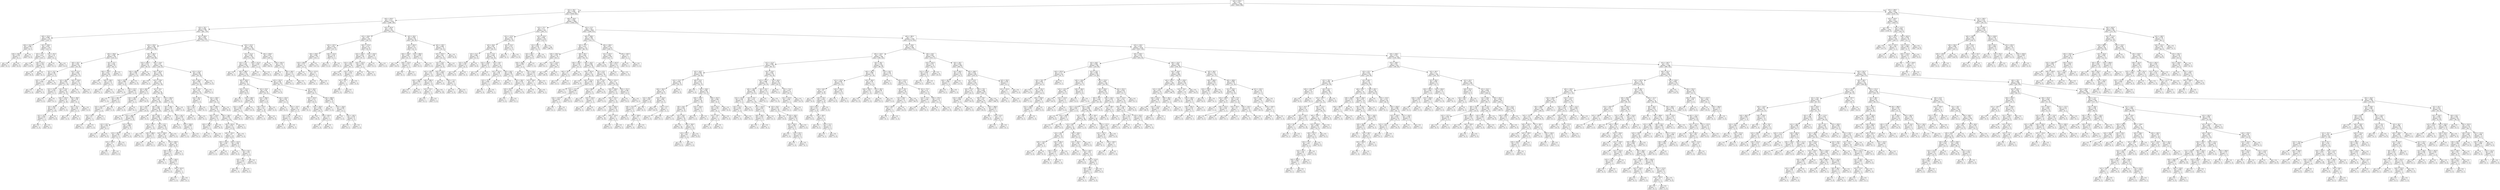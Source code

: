 digraph Tree {
node [shape=box, fontname="helvetica"] ;
edge [fontname="helvetica"] ;
0 [label="x[4] <= 579.5\ngini = 0.21\nsamples = 7500\nvalue = [6604, 896]"] ;
1 [label="x[1] <= 58.5\ngini = 0.266\nsamples = 5220\nvalue = [4394, 826]"] ;
0 -> 1 [labeldistance=2.5, labelangle=45, headlabel="True"] ;
2 [label="x[4] <= 474.5\ngini = 0.211\nsamples = 1236\nvalue = [1088, 148]"] ;
1 -> 2 ;
3 [label="x[3] <= 76.5\ngini = 0.266\nsamples = 785\nvalue = [661, 124]"] ;
2 -> 3 ;
4 [label="x[4] <= 315.5\ngini = 0.098\nsamples = 135\nvalue = [128, 7]"] ;
3 -> 4 ;
5 [label="x[0] <= 122.5\ngini = 0.496\nsamples = 11\nvalue = [6, 5]"] ;
4 -> 5 ;
6 [label="x[4] <= 302.5\ngini = 0.245\nsamples = 7\nvalue = [6, 1]"] ;
5 -> 6 ;
7 [label="gini = 0.0\nsamples = 1\nvalue = [0, 1]"] ;
6 -> 7 ;
8 [label="gini = 0.0\nsamples = 6\nvalue = [6, 0]"] ;
6 -> 8 ;
9 [label="gini = 0.0\nsamples = 4\nvalue = [0, 4]"] ;
5 -> 9 ;
10 [label="x[2] <= 144.5\ngini = 0.032\nsamples = 124\nvalue = [122, 2]"] ;
4 -> 10 ;
11 [label="x[3] <= 72.5\ngini = 0.017\nsamples = 119\nvalue = [118, 1]"] ;
10 -> 11 ;
12 [label="gini = 0.0\nsamples = 110\nvalue = [110, 0]"] ;
11 -> 12 ;
13 [label="x[2] <= 97.5\ngini = 0.198\nsamples = 9\nvalue = [8, 1]"] ;
11 -> 13 ;
14 [label="gini = 0.0\nsamples = 8\nvalue = [8, 0]"] ;
13 -> 14 ;
15 [label="gini = 0.0\nsamples = 1\nvalue = [0, 1]"] ;
13 -> 15 ;
16 [label="x[1] <= 45.0\ngini = 0.32\nsamples = 5\nvalue = [4, 1]"] ;
10 -> 16 ;
17 [label="gini = 0.0\nsamples = 1\nvalue = [0, 1]"] ;
16 -> 17 ;
18 [label="gini = 0.0\nsamples = 4\nvalue = [4, 0]"] ;
16 -> 18 ;
19 [label="x[2] <= 109.5\ngini = 0.295\nsamples = 650\nvalue = [533, 117]"] ;
3 -> 19 ;
20 [label="x[3] <= 150.5\ngini = 0.346\nsamples = 400\nvalue = [311, 89]"] ;
19 -> 20 ;
21 [label="x[4] <= 358.0\ngini = 0.248\nsamples = 145\nvalue = [124, 21]"] ;
20 -> 21 ;
22 [label="x[0] <= 93.5\ngini = 0.441\nsamples = 58\nvalue = [39, 19]"] ;
21 -> 22 ;
23 [label="x[1] <= 33.5\ngini = 0.188\nsamples = 19\nvalue = [17, 2]"] ;
22 -> 23 ;
24 [label="x[2] <= 71.5\ngini = 0.444\nsamples = 3\nvalue = [1, 2]"] ;
23 -> 24 ;
25 [label="gini = 0.0\nsamples = 1\nvalue = [1, 0]"] ;
24 -> 25 ;
26 [label="gini = 0.0\nsamples = 2\nvalue = [0, 2]"] ;
24 -> 26 ;
27 [label="gini = 0.0\nsamples = 16\nvalue = [16, 0]"] ;
23 -> 27 ;
28 [label="x[3] <= 115.5\ngini = 0.492\nsamples = 39\nvalue = [22, 17]"] ;
22 -> 28 ;
29 [label="x[2] <= 60.0\ngini = 0.493\nsamples = 25\nvalue = [11, 14]"] ;
28 -> 29 ;
30 [label="x[1] <= 53.0\ngini = 0.278\nsamples = 6\nvalue = [5, 1]"] ;
29 -> 30 ;
31 [label="gini = 0.0\nsamples = 5\nvalue = [5, 0]"] ;
30 -> 31 ;
32 [label="gini = 0.0\nsamples = 1\nvalue = [0, 1]"] ;
30 -> 32 ;
33 [label="x[1] <= 53.0\ngini = 0.432\nsamples = 19\nvalue = [6, 13]"] ;
29 -> 33 ;
34 [label="x[0] <= 147.0\ngini = 0.278\nsamples = 12\nvalue = [2, 10]"] ;
33 -> 34 ;
35 [label="x[3] <= 84.0\ngini = 0.165\nsamples = 11\nvalue = [1, 10]"] ;
34 -> 35 ;
36 [label="x[1] <= 47.0\ngini = 0.444\nsamples = 3\nvalue = [1, 2]"] ;
35 -> 36 ;
37 [label="gini = 0.0\nsamples = 1\nvalue = [1, 0]"] ;
36 -> 37 ;
38 [label="gini = 0.0\nsamples = 2\nvalue = [0, 2]"] ;
36 -> 38 ;
39 [label="gini = 0.0\nsamples = 8\nvalue = [0, 8]"] ;
35 -> 39 ;
40 [label="gini = 0.0\nsamples = 1\nvalue = [1, 0]"] ;
34 -> 40 ;
41 [label="x[2] <= 98.0\ngini = 0.49\nsamples = 7\nvalue = [4, 3]"] ;
33 -> 41 ;
42 [label="x[1] <= 55.5\ngini = 0.48\nsamples = 5\nvalue = [2, 3]"] ;
41 -> 42 ;
43 [label="gini = 0.0\nsamples = 2\nvalue = [2, 0]"] ;
42 -> 43 ;
44 [label="gini = 0.0\nsamples = 3\nvalue = [0, 3]"] ;
42 -> 44 ;
45 [label="gini = 0.0\nsamples = 2\nvalue = [2, 0]"] ;
41 -> 45 ;
46 [label="x[4] <= 334.0\ngini = 0.337\nsamples = 14\nvalue = [11, 3]"] ;
28 -> 46 ;
47 [label="gini = 0.0\nsamples = 11\nvalue = [11, 0]"] ;
46 -> 47 ;
48 [label="gini = 0.0\nsamples = 3\nvalue = [0, 3]"] ;
46 -> 48 ;
49 [label="x[1] <= 57.5\ngini = 0.045\nsamples = 87\nvalue = [85, 2]"] ;
21 -> 49 ;
50 [label="x[0] <= 139.5\ngini = 0.023\nsamples = 86\nvalue = [85, 1]"] ;
49 -> 50 ;
51 [label="gini = 0.0\nsamples = 74\nvalue = [74, 0]"] ;
50 -> 51 ;
52 [label="x[0] <= 140.5\ngini = 0.153\nsamples = 12\nvalue = [11, 1]"] ;
50 -> 52 ;
53 [label="gini = 0.0\nsamples = 1\nvalue = [0, 1]"] ;
52 -> 53 ;
54 [label="gini = 0.0\nsamples = 11\nvalue = [11, 0]"] ;
52 -> 54 ;
55 [label="gini = 0.0\nsamples = 1\nvalue = [0, 1]"] ;
49 -> 55 ;
56 [label="x[4] <= 362.5\ngini = 0.391\nsamples = 255\nvalue = [187, 68]"] ;
20 -> 56 ;
57 [label="x[3] <= 200.5\ngini = 0.123\nsamples = 91\nvalue = [85, 6]"] ;
56 -> 57 ;
58 [label="x[0] <= 109.0\ngini = 0.386\nsamples = 23\nvalue = [17, 6]"] ;
57 -> 58 ;
59 [label="x[4] <= 322.0\ngini = 0.496\nsamples = 11\nvalue = [5, 6]"] ;
58 -> 59 ;
60 [label="gini = 0.0\nsamples = 2\nvalue = [2, 0]"] ;
59 -> 60 ;
61 [label="x[2] <= 43.5\ngini = 0.444\nsamples = 9\nvalue = [3, 6]"] ;
59 -> 61 ;
62 [label="gini = 0.0\nsamples = 1\nvalue = [1, 0]"] ;
61 -> 62 ;
63 [label="x[2] <= 88.5\ngini = 0.375\nsamples = 8\nvalue = [2, 6]"] ;
61 -> 63 ;
64 [label="x[2] <= 52.0\ngini = 0.245\nsamples = 7\nvalue = [1, 6]"] ;
63 -> 64 ;
65 [label="x[2] <= 45.0\ngini = 0.5\nsamples = 2\nvalue = [1, 1]"] ;
64 -> 65 ;
66 [label="gini = 0.0\nsamples = 1\nvalue = [0, 1]"] ;
65 -> 66 ;
67 [label="gini = 0.0\nsamples = 1\nvalue = [1, 0]"] ;
65 -> 67 ;
68 [label="gini = 0.0\nsamples = 5\nvalue = [0, 5]"] ;
64 -> 68 ;
69 [label="gini = 0.0\nsamples = 1\nvalue = [1, 0]"] ;
63 -> 69 ;
70 [label="gini = 0.0\nsamples = 12\nvalue = [12, 0]"] ;
58 -> 70 ;
71 [label="gini = 0.0\nsamples = 68\nvalue = [68, 0]"] ;
57 -> 71 ;
72 [label="x[0] <= 110.5\ngini = 0.47\nsamples = 164\nvalue = [102, 62]"] ;
56 -> 72 ;
73 [label="x[4] <= 367.0\ngini = 0.497\nsamples = 96\nvalue = [52, 44]"] ;
72 -> 73 ;
74 [label="gini = 0.0\nsamples = 5\nvalue = [0, 5]"] ;
73 -> 74 ;
75 [label="x[3] <= 178.0\ngini = 0.49\nsamples = 91\nvalue = [52, 39]"] ;
73 -> 75 ;
76 [label="x[2] <= 68.0\ngini = 0.142\nsamples = 13\nvalue = [12, 1]"] ;
75 -> 76 ;
77 [label="x[2] <= 58.5\ngini = 0.444\nsamples = 3\nvalue = [2, 1]"] ;
76 -> 77 ;
78 [label="gini = 0.0\nsamples = 2\nvalue = [2, 0]"] ;
77 -> 78 ;
79 [label="gini = 0.0\nsamples = 1\nvalue = [0, 1]"] ;
77 -> 79 ;
80 [label="gini = 0.0\nsamples = 10\nvalue = [10, 0]"] ;
76 -> 80 ;
81 [label="x[1] <= 54.5\ngini = 0.5\nsamples = 78\nvalue = [40, 38]"] ;
75 -> 81 ;
82 [label="x[2] <= 73.5\ngini = 0.49\nsamples = 65\nvalue = [37, 28]"] ;
81 -> 82 ;
83 [label="x[1] <= 39.5\ngini = 0.417\nsamples = 27\nvalue = [19, 8]"] ;
82 -> 83 ;
84 [label="gini = 0.0\nsamples = 8\nvalue = [8, 0]"] ;
83 -> 84 ;
85 [label="x[3] <= 249.5\ngini = 0.488\nsamples = 19\nvalue = [11, 8]"] ;
83 -> 85 ;
86 [label="x[1] <= 42.5\ngini = 0.245\nsamples = 7\nvalue = [6, 1]"] ;
85 -> 86 ;
87 [label="gini = 0.0\nsamples = 1\nvalue = [0, 1]"] ;
86 -> 87 ;
88 [label="gini = 0.0\nsamples = 6\nvalue = [6, 0]"] ;
86 -> 88 ;
89 [label="x[3] <= 295.5\ngini = 0.486\nsamples = 12\nvalue = [5, 7]"] ;
85 -> 89 ;
90 [label="x[3] <= 283.5\ngini = 0.346\nsamples = 9\nvalue = [2, 7]"] ;
89 -> 90 ;
91 [label="x[3] <= 270.0\ngini = 0.5\nsamples = 4\nvalue = [2, 2]"] ;
90 -> 91 ;
92 [label="gini = 0.0\nsamples = 2\nvalue = [0, 2]"] ;
91 -> 92 ;
93 [label="gini = 0.0\nsamples = 2\nvalue = [2, 0]"] ;
91 -> 93 ;
94 [label="gini = 0.0\nsamples = 5\nvalue = [0, 5]"] ;
90 -> 94 ;
95 [label="gini = 0.0\nsamples = 3\nvalue = [3, 0]"] ;
89 -> 95 ;
96 [label="x[0] <= 64.5\ngini = 0.499\nsamples = 38\nvalue = [18, 20]"] ;
82 -> 96 ;
97 [label="gini = 0.0\nsamples = 4\nvalue = [4, 0]"] ;
96 -> 97 ;
98 [label="x[0] <= 89.5\ngini = 0.484\nsamples = 34\nvalue = [14, 20]"] ;
96 -> 98 ;
99 [label="x[3] <= 274.5\ngini = 0.32\nsamples = 15\nvalue = [3, 12]"] ;
98 -> 99 ;
100 [label="gini = 0.0\nsamples = 11\nvalue = [0, 11]"] ;
99 -> 100 ;
101 [label="x[4] <= 448.5\ngini = 0.375\nsamples = 4\nvalue = [3, 1]"] ;
99 -> 101 ;
102 [label="gini = 0.0\nsamples = 3\nvalue = [3, 0]"] ;
101 -> 102 ;
103 [label="gini = 0.0\nsamples = 1\nvalue = [0, 1]"] ;
101 -> 103 ;
104 [label="x[1] <= 47.5\ngini = 0.488\nsamples = 19\nvalue = [11, 8]"] ;
98 -> 104 ;
105 [label="x[3] <= 194.0\ngini = 0.49\nsamples = 14\nvalue = [6, 8]"] ;
104 -> 105 ;
106 [label="gini = 0.0\nsamples = 4\nvalue = [0, 4]"] ;
105 -> 106 ;
107 [label="x[3] <= 269.5\ngini = 0.48\nsamples = 10\nvalue = [6, 4]"] ;
105 -> 107 ;
108 [label="x[0] <= 90.5\ngini = 0.375\nsamples = 8\nvalue = [6, 2]"] ;
107 -> 108 ;
109 [label="gini = 0.0\nsamples = 1\nvalue = [0, 1]"] ;
108 -> 109 ;
110 [label="x[0] <= 109.5\ngini = 0.245\nsamples = 7\nvalue = [6, 1]"] ;
108 -> 110 ;
111 [label="gini = 0.0\nsamples = 5\nvalue = [5, 0]"] ;
110 -> 111 ;
112 [label="x[4] <= 423.5\ngini = 0.5\nsamples = 2\nvalue = [1, 1]"] ;
110 -> 112 ;
113 [label="gini = 0.0\nsamples = 1\nvalue = [1, 0]"] ;
112 -> 113 ;
114 [label="gini = 0.0\nsamples = 1\nvalue = [0, 1]"] ;
112 -> 114 ;
115 [label="gini = 0.0\nsamples = 2\nvalue = [0, 2]"] ;
107 -> 115 ;
116 [label="gini = 0.0\nsamples = 5\nvalue = [5, 0]"] ;
104 -> 116 ;
117 [label="x[3] <= 292.0\ngini = 0.355\nsamples = 13\nvalue = [3, 10]"] ;
81 -> 117 ;
118 [label="x[2] <= 46.0\ngini = 0.278\nsamples = 12\nvalue = [2, 10]"] ;
117 -> 118 ;
119 [label="gini = 0.0\nsamples = 1\nvalue = [1, 0]"] ;
118 -> 119 ;
120 [label="x[3] <= 261.5\ngini = 0.165\nsamples = 11\nvalue = [1, 10]"] ;
118 -> 120 ;
121 [label="gini = 0.0\nsamples = 8\nvalue = [0, 8]"] ;
120 -> 121 ;
122 [label="x[3] <= 268.0\ngini = 0.444\nsamples = 3\nvalue = [1, 2]"] ;
120 -> 122 ;
123 [label="gini = 0.0\nsamples = 1\nvalue = [1, 0]"] ;
122 -> 123 ;
124 [label="gini = 0.0\nsamples = 2\nvalue = [0, 2]"] ;
122 -> 124 ;
125 [label="gini = 0.0\nsamples = 1\nvalue = [1, 0]"] ;
117 -> 125 ;
126 [label="x[3] <= 272.0\ngini = 0.389\nsamples = 68\nvalue = [50, 18]"] ;
72 -> 126 ;
127 [label="x[3] <= 262.5\ngini = 0.449\nsamples = 53\nvalue = [35, 18]"] ;
126 -> 127 ;
128 [label="x[2] <= 59.5\ngini = 0.42\nsamples = 50\nvalue = [35, 15]"] ;
127 -> 128 ;
129 [label="x[2] <= 46.5\ngini = 0.49\nsamples = 7\nvalue = [3, 4]"] ;
128 -> 129 ;
130 [label="x[1] <= 56.5\ngini = 0.375\nsamples = 4\nvalue = [3, 1]"] ;
129 -> 130 ;
131 [label="gini = 0.0\nsamples = 3\nvalue = [3, 0]"] ;
130 -> 131 ;
132 [label="gini = 0.0\nsamples = 1\nvalue = [0, 1]"] ;
130 -> 132 ;
133 [label="gini = 0.0\nsamples = 3\nvalue = [0, 3]"] ;
129 -> 133 ;
134 [label="x[3] <= 230.0\ngini = 0.381\nsamples = 43\nvalue = [32, 11]"] ;
128 -> 134 ;
135 [label="x[4] <= 394.5\ngini = 0.431\nsamples = 35\nvalue = [24, 11]"] ;
134 -> 135 ;
136 [label="x[0] <= 114.0\ngini = 0.153\nsamples = 12\nvalue = [11, 1]"] ;
135 -> 136 ;
137 [label="x[4] <= 389.5\ngini = 0.444\nsamples = 3\nvalue = [2, 1]"] ;
136 -> 137 ;
138 [label="gini = 0.0\nsamples = 2\nvalue = [2, 0]"] ;
137 -> 138 ;
139 [label="gini = 0.0\nsamples = 1\nvalue = [0, 1]"] ;
137 -> 139 ;
140 [label="gini = 0.0\nsamples = 9\nvalue = [9, 0]"] ;
136 -> 140 ;
141 [label="x[0] <= 146.5\ngini = 0.491\nsamples = 23\nvalue = [13, 10]"] ;
135 -> 141 ;
142 [label="x[4] <= 455.0\ngini = 0.472\nsamples = 21\nvalue = [13, 8]"] ;
141 -> 142 ;
143 [label="x[0] <= 124.5\ngini = 0.5\nsamples = 16\nvalue = [8, 8]"] ;
142 -> 143 ;
144 [label="x[0] <= 112.0\ngini = 0.245\nsamples = 7\nvalue = [1, 6]"] ;
143 -> 144 ;
145 [label="gini = 0.0\nsamples = 1\nvalue = [1, 0]"] ;
144 -> 145 ;
146 [label="gini = 0.0\nsamples = 6\nvalue = [0, 6]"] ;
144 -> 146 ;
147 [label="x[0] <= 132.0\ngini = 0.346\nsamples = 9\nvalue = [7, 2]"] ;
143 -> 147 ;
148 [label="gini = 0.0\nsamples = 4\nvalue = [4, 0]"] ;
147 -> 148 ;
149 [label="x[2] <= 92.5\ngini = 0.48\nsamples = 5\nvalue = [3, 2]"] ;
147 -> 149 ;
150 [label="x[2] <= 77.5\ngini = 0.444\nsamples = 3\nvalue = [1, 2]"] ;
149 -> 150 ;
151 [label="gini = 0.0\nsamples = 1\nvalue = [1, 0]"] ;
150 -> 151 ;
152 [label="gini = 0.0\nsamples = 2\nvalue = [0, 2]"] ;
150 -> 152 ;
153 [label="gini = 0.0\nsamples = 2\nvalue = [2, 0]"] ;
149 -> 153 ;
154 [label="gini = 0.0\nsamples = 5\nvalue = [5, 0]"] ;
142 -> 154 ;
155 [label="gini = 0.0\nsamples = 2\nvalue = [0, 2]"] ;
141 -> 155 ;
156 [label="gini = 0.0\nsamples = 8\nvalue = [8, 0]"] ;
134 -> 156 ;
157 [label="gini = 0.0\nsamples = 3\nvalue = [0, 3]"] ;
127 -> 157 ;
158 [label="gini = 0.0\nsamples = 15\nvalue = [15, 0]"] ;
126 -> 158 ;
159 [label="x[3] <= 215.5\ngini = 0.199\nsamples = 250\nvalue = [222, 28]"] ;
19 -> 159 ;
160 [label="x[3] <= 213.5\ngini = 0.298\nsamples = 143\nvalue = [117, 26]"] ;
159 -> 160 ;
161 [label="x[3] <= 77.5\ngini = 0.284\nsamples = 140\nvalue = [116, 24]"] ;
160 -> 161 ;
162 [label="gini = 0.0\nsamples = 1\nvalue = [0, 1]"] ;
161 -> 162 ;
163 [label="x[4] <= 389.5\ngini = 0.276\nsamples = 139\nvalue = [116, 23]"] ;
161 -> 163 ;
164 [label="x[4] <= 365.0\ngini = 0.349\nsamples = 71\nvalue = [55, 16]"] ;
163 -> 164 ;
165 [label="x[2] <= 112.5\ngini = 0.169\nsamples = 43\nvalue = [39, 4]"] ;
164 -> 165 ;
166 [label="gini = 0.0\nsamples = 2\nvalue = [0, 2]"] ;
165 -> 166 ;
167 [label="x[3] <= 104.5\ngini = 0.093\nsamples = 41\nvalue = [39, 2]"] ;
165 -> 167 ;
168 [label="x[2] <= 132.5\ngini = 0.444\nsamples = 6\nvalue = [4, 2]"] ;
167 -> 168 ;
169 [label="gini = 0.0\nsamples = 2\nvalue = [0, 2]"] ;
168 -> 169 ;
170 [label="gini = 0.0\nsamples = 4\nvalue = [4, 0]"] ;
168 -> 170 ;
171 [label="gini = 0.0\nsamples = 35\nvalue = [35, 0]"] ;
167 -> 171 ;
172 [label="x[1] <= 43.0\ngini = 0.49\nsamples = 28\nvalue = [16, 12]"] ;
164 -> 172 ;
173 [label="x[3] <= 196.5\ngini = 0.375\nsamples = 12\nvalue = [3, 9]"] ;
172 -> 173 ;
174 [label="x[0] <= 67.0\ngini = 0.18\nsamples = 10\nvalue = [1, 9]"] ;
173 -> 174 ;
175 [label="gini = 0.0\nsamples = 1\nvalue = [1, 0]"] ;
174 -> 175 ;
176 [label="gini = 0.0\nsamples = 9\nvalue = [0, 9]"] ;
174 -> 176 ;
177 [label="gini = 0.0\nsamples = 2\nvalue = [2, 0]"] ;
173 -> 177 ;
178 [label="x[2] <= 125.0\ngini = 0.305\nsamples = 16\nvalue = [13, 3]"] ;
172 -> 178 ;
179 [label="gini = 0.0\nsamples = 6\nvalue = [6, 0]"] ;
178 -> 179 ;
180 [label="x[2] <= 135.5\ngini = 0.42\nsamples = 10\nvalue = [7, 3]"] ;
178 -> 180 ;
181 [label="x[3] <= 91.5\ngini = 0.375\nsamples = 4\nvalue = [1, 3]"] ;
180 -> 181 ;
182 [label="gini = 0.0\nsamples = 1\nvalue = [1, 0]"] ;
181 -> 182 ;
183 [label="gini = 0.0\nsamples = 3\nvalue = [0, 3]"] ;
181 -> 183 ;
184 [label="gini = 0.0\nsamples = 6\nvalue = [6, 0]"] ;
180 -> 184 ;
185 [label="x[3] <= 141.0\ngini = 0.185\nsamples = 68\nvalue = [61, 7]"] ;
163 -> 185 ;
186 [label="gini = 0.0\nsamples = 35\nvalue = [35, 0]"] ;
185 -> 186 ;
187 [label="x[1] <= 46.5\ngini = 0.334\nsamples = 33\nvalue = [26, 7]"] ;
185 -> 187 ;
188 [label="x[3] <= 147.0\ngini = 0.172\nsamples = 21\nvalue = [19, 2]"] ;
187 -> 188 ;
189 [label="gini = 0.0\nsamples = 1\nvalue = [0, 1]"] ;
188 -> 189 ;
190 [label="x[2] <= 145.0\ngini = 0.095\nsamples = 20\nvalue = [19, 1]"] ;
188 -> 190 ;
191 [label="gini = 0.0\nsamples = 18\nvalue = [18, 0]"] ;
190 -> 191 ;
192 [label="x[4] <= 452.0\ngini = 0.5\nsamples = 2\nvalue = [1, 1]"] ;
190 -> 192 ;
193 [label="gini = 0.0\nsamples = 1\nvalue = [1, 0]"] ;
192 -> 193 ;
194 [label="gini = 0.0\nsamples = 1\nvalue = [0, 1]"] ;
192 -> 194 ;
195 [label="x[4] <= 400.0\ngini = 0.486\nsamples = 12\nvalue = [7, 5]"] ;
187 -> 195 ;
196 [label="gini = 0.0\nsamples = 3\nvalue = [3, 0]"] ;
195 -> 196 ;
197 [label="x[3] <= 156.0\ngini = 0.494\nsamples = 9\nvalue = [4, 5]"] ;
195 -> 197 ;
198 [label="gini = 0.0\nsamples = 3\nvalue = [3, 0]"] ;
197 -> 198 ;
199 [label="x[2] <= 145.5\ngini = 0.278\nsamples = 6\nvalue = [1, 5]"] ;
197 -> 199 ;
200 [label="gini = 0.0\nsamples = 5\nvalue = [0, 5]"] ;
199 -> 200 ;
201 [label="gini = 0.0\nsamples = 1\nvalue = [1, 0]"] ;
199 -> 201 ;
202 [label="x[4] <= 371.0\ngini = 0.444\nsamples = 3\nvalue = [1, 2]"] ;
160 -> 202 ;
203 [label="gini = 0.0\nsamples = 1\nvalue = [1, 0]"] ;
202 -> 203 ;
204 [label="gini = 0.0\nsamples = 2\nvalue = [0, 2]"] ;
202 -> 204 ;
205 [label="x[4] <= 439.0\ngini = 0.037\nsamples = 107\nvalue = [105, 2]"] ;
159 -> 205 ;
206 [label="gini = 0.0\nsamples = 94\nvalue = [94, 0]"] ;
205 -> 206 ;
207 [label="x[4] <= 441.0\ngini = 0.26\nsamples = 13\nvalue = [11, 2]"] ;
205 -> 207 ;
208 [label="gini = 0.0\nsamples = 1\nvalue = [0, 1]"] ;
207 -> 208 ;
209 [label="x[0] <= 69.0\ngini = 0.153\nsamples = 12\nvalue = [11, 1]"] ;
207 -> 209 ;
210 [label="gini = 0.0\nsamples = 1\nvalue = [0, 1]"] ;
209 -> 210 ;
211 [label="gini = 0.0\nsamples = 11\nvalue = [11, 0]"] ;
209 -> 211 ;
212 [label="x[3] <= 263.0\ngini = 0.101\nsamples = 451\nvalue = [427, 24]"] ;
2 -> 212 ;
213 [label="x[3] <= 226.5\ngini = 0.03\nsamples = 393\nvalue = [387, 6]"] ;
212 -> 213 ;
214 [label="x[2] <= 147.5\ngini = 0.012\nsamples = 339\nvalue = [337, 2]"] ;
213 -> 214 ;
215 [label="x[4] <= 478.5\ngini = 0.006\nsamples = 333\nvalue = [332, 1]"] ;
214 -> 215 ;
216 [label="x[3] <= 204.0\ngini = 0.117\nsamples = 16\nvalue = [15, 1]"] ;
215 -> 216 ;
217 [label="gini = 0.0\nsamples = 14\nvalue = [14, 0]"] ;
216 -> 217 ;
218 [label="x[3] <= 217.0\ngini = 0.5\nsamples = 2\nvalue = [1, 1]"] ;
216 -> 218 ;
219 [label="gini = 0.0\nsamples = 1\nvalue = [0, 1]"] ;
218 -> 219 ;
220 [label="gini = 0.0\nsamples = 1\nvalue = [1, 0]"] ;
218 -> 220 ;
221 [label="gini = 0.0\nsamples = 317\nvalue = [317, 0]"] ;
215 -> 221 ;
222 [label="x[0] <= 137.0\ngini = 0.278\nsamples = 6\nvalue = [5, 1]"] ;
214 -> 222 ;
223 [label="gini = 0.0\nsamples = 5\nvalue = [5, 0]"] ;
222 -> 223 ;
224 [label="gini = 0.0\nsamples = 1\nvalue = [0, 1]"] ;
222 -> 224 ;
225 [label="x[0] <= 137.0\ngini = 0.137\nsamples = 54\nvalue = [50, 4]"] ;
213 -> 225 ;
226 [label="x[2] <= 144.5\ngini = 0.078\nsamples = 49\nvalue = [47, 2]"] ;
225 -> 226 ;
227 [label="x[3] <= 255.5\ngini = 0.043\nsamples = 46\nvalue = [45, 1]"] ;
226 -> 227 ;
228 [label="gini = 0.0\nsamples = 39\nvalue = [39, 0]"] ;
227 -> 228 ;
229 [label="x[3] <= 257.5\ngini = 0.245\nsamples = 7\nvalue = [6, 1]"] ;
227 -> 229 ;
230 [label="x[1] <= 42.5\ngini = 0.5\nsamples = 2\nvalue = [1, 1]"] ;
229 -> 230 ;
231 [label="gini = 0.0\nsamples = 1\nvalue = [1, 0]"] ;
230 -> 231 ;
232 [label="gini = 0.0\nsamples = 1\nvalue = [0, 1]"] ;
230 -> 232 ;
233 [label="gini = 0.0\nsamples = 5\nvalue = [5, 0]"] ;
229 -> 233 ;
234 [label="x[2] <= 147.0\ngini = 0.444\nsamples = 3\nvalue = [2, 1]"] ;
226 -> 234 ;
235 [label="gini = 0.0\nsamples = 1\nvalue = [0, 1]"] ;
234 -> 235 ;
236 [label="gini = 0.0\nsamples = 2\nvalue = [2, 0]"] ;
234 -> 236 ;
237 [label="x[3] <= 234.5\ngini = 0.48\nsamples = 5\nvalue = [3, 2]"] ;
225 -> 237 ;
238 [label="gini = 0.0\nsamples = 2\nvalue = [0, 2]"] ;
237 -> 238 ;
239 [label="gini = 0.0\nsamples = 3\nvalue = [3, 0]"] ;
237 -> 239 ;
240 [label="x[2] <= 94.0\ngini = 0.428\nsamples = 58\nvalue = [40, 18]"] ;
212 -> 240 ;
241 [label="x[3] <= 293.5\ngini = 0.211\nsamples = 25\nvalue = [22, 3]"] ;
240 -> 241 ;
242 [label="x[0] <= 134.0\ngini = 0.087\nsamples = 22\nvalue = [21, 1]"] ;
241 -> 242 ;
243 [label="gini = 0.0\nsamples = 18\nvalue = [18, 0]"] ;
242 -> 243 ;
244 [label="x[0] <= 137.0\ngini = 0.375\nsamples = 4\nvalue = [3, 1]"] ;
242 -> 244 ;
245 [label="gini = 0.0\nsamples = 1\nvalue = [0, 1]"] ;
244 -> 245 ;
246 [label="gini = 0.0\nsamples = 3\nvalue = [3, 0]"] ;
244 -> 246 ;
247 [label="x[3] <= 298.5\ngini = 0.444\nsamples = 3\nvalue = [1, 2]"] ;
241 -> 247 ;
248 [label="gini = 0.0\nsamples = 2\nvalue = [0, 2]"] ;
247 -> 248 ;
249 [label="gini = 0.0\nsamples = 1\nvalue = [1, 0]"] ;
247 -> 249 ;
250 [label="x[2] <= 139.5\ngini = 0.496\nsamples = 33\nvalue = [18, 15]"] ;
240 -> 250 ;
251 [label="x[3] <= 297.0\ngini = 0.48\nsamples = 25\nvalue = [10, 15]"] ;
250 -> 251 ;
252 [label="x[1] <= 42.0\ngini = 0.454\nsamples = 23\nvalue = [8, 15]"] ;
251 -> 252 ;
253 [label="x[2] <= 103.5\ngini = 0.32\nsamples = 15\nvalue = [3, 12]"] ;
252 -> 253 ;
254 [label="x[4] <= 500.5\ngini = 0.444\nsamples = 3\nvalue = [2, 1]"] ;
253 -> 254 ;
255 [label="gini = 0.0\nsamples = 1\nvalue = [0, 1]"] ;
254 -> 255 ;
256 [label="gini = 0.0\nsamples = 2\nvalue = [2, 0]"] ;
254 -> 256 ;
257 [label="x[4] <= 485.0\ngini = 0.153\nsamples = 12\nvalue = [1, 11]"] ;
253 -> 257 ;
258 [label="x[1] <= 35.5\ngini = 0.5\nsamples = 2\nvalue = [1, 1]"] ;
257 -> 258 ;
259 [label="gini = 0.0\nsamples = 1\nvalue = [0, 1]"] ;
258 -> 259 ;
260 [label="gini = 0.0\nsamples = 1\nvalue = [1, 0]"] ;
258 -> 260 ;
261 [label="gini = 0.0\nsamples = 10\nvalue = [0, 10]"] ;
257 -> 261 ;
262 [label="x[2] <= 124.5\ngini = 0.469\nsamples = 8\nvalue = [5, 3]"] ;
252 -> 262 ;
263 [label="gini = 0.0\nsamples = 3\nvalue = [3, 0]"] ;
262 -> 263 ;
264 [label="x[0] <= 71.5\ngini = 0.48\nsamples = 5\nvalue = [2, 3]"] ;
262 -> 264 ;
265 [label="gini = 0.0\nsamples = 2\nvalue = [2, 0]"] ;
264 -> 265 ;
266 [label="gini = 0.0\nsamples = 3\nvalue = [0, 3]"] ;
264 -> 266 ;
267 [label="gini = 0.0\nsamples = 2\nvalue = [2, 0]"] ;
251 -> 267 ;
268 [label="gini = 0.0\nsamples = 8\nvalue = [8, 0]"] ;
250 -> 268 ;
269 [label="x[4] <= 318.5\ngini = 0.282\nsamples = 3984\nvalue = [3306, 678]"] ;
1 -> 269 ;
270 [label="x[3] <= 75.5\ngini = 0.17\nsamples = 287\nvalue = [260, 27]"] ;
269 -> 270 ;
271 [label="x[1] <= 137.0\ngini = 0.455\nsamples = 63\nvalue = [41, 22]"] ;
270 -> 271 ;
272 [label="x[2] <= 84.0\ngini = 0.49\nsamples = 49\nvalue = [28, 21]"] ;
271 -> 272 ;
273 [label="x[3] <= 51.5\ngini = 0.488\nsamples = 19\nvalue = [8, 11]"] ;
272 -> 273 ;
274 [label="x[2] <= 76.0\ngini = 0.397\nsamples = 11\nvalue = [8, 3]"] ;
273 -> 274 ;
275 [label="gini = 0.0\nsamples = 8\nvalue = [8, 0]"] ;
274 -> 275 ;
276 [label="gini = 0.0\nsamples = 3\nvalue = [0, 3]"] ;
274 -> 276 ;
277 [label="gini = 0.0\nsamples = 8\nvalue = [0, 8]"] ;
273 -> 277 ;
278 [label="x[1] <= 72.0\ngini = 0.444\nsamples = 30\nvalue = [20, 10]"] ;
272 -> 278 ;
279 [label="x[2] <= 139.0\ngini = 0.278\nsamples = 6\nvalue = [1, 5]"] ;
278 -> 279 ;
280 [label="gini = 0.0\nsamples = 5\nvalue = [0, 5]"] ;
279 -> 280 ;
281 [label="gini = 0.0\nsamples = 1\nvalue = [1, 0]"] ;
279 -> 281 ;
282 [label="x[3] <= 36.5\ngini = 0.33\nsamples = 24\nvalue = [19, 5]"] ;
278 -> 282 ;
283 [label="x[1] <= 103.5\ngini = 0.48\nsamples = 5\nvalue = [2, 3]"] ;
282 -> 283 ;
284 [label="x[3] <= 35.0\ngini = 0.444\nsamples = 3\nvalue = [2, 1]"] ;
283 -> 284 ;
285 [label="gini = 0.0\nsamples = 2\nvalue = [2, 0]"] ;
284 -> 285 ;
286 [label="gini = 0.0\nsamples = 1\nvalue = [0, 1]"] ;
284 -> 286 ;
287 [label="gini = 0.0\nsamples = 2\nvalue = [0, 2]"] ;
283 -> 287 ;
288 [label="x[0] <= 64.0\ngini = 0.188\nsamples = 19\nvalue = [17, 2]"] ;
282 -> 288 ;
289 [label="gini = 0.0\nsamples = 1\nvalue = [0, 1]"] ;
288 -> 289 ;
290 [label="x[2] <= 99.0\ngini = 0.105\nsamples = 18\nvalue = [17, 1]"] ;
288 -> 290 ;
291 [label="x[2] <= 95.5\ngini = 0.278\nsamples = 6\nvalue = [5, 1]"] ;
290 -> 291 ;
292 [label="gini = 0.0\nsamples = 5\nvalue = [5, 0]"] ;
291 -> 292 ;
293 [label="gini = 0.0\nsamples = 1\nvalue = [0, 1]"] ;
291 -> 293 ;
294 [label="gini = 0.0\nsamples = 12\nvalue = [12, 0]"] ;
290 -> 294 ;
295 [label="x[2] <= 52.0\ngini = 0.133\nsamples = 14\nvalue = [13, 1]"] ;
271 -> 295 ;
296 [label="gini = 0.0\nsamples = 1\nvalue = [0, 1]"] ;
295 -> 296 ;
297 [label="gini = 0.0\nsamples = 13\nvalue = [13, 0]"] ;
295 -> 297 ;
298 [label="x[3] <= 114.0\ngini = 0.044\nsamples = 224\nvalue = [219, 5]"] ;
270 -> 298 ;
299 [label="x[1] <= 89.5\ngini = 0.239\nsamples = 36\nvalue = [31, 5]"] ;
298 -> 299 ;
300 [label="x[2] <= 94.5\ngini = 0.459\nsamples = 14\nvalue = [9, 5]"] ;
299 -> 300 ;
301 [label="x[4] <= 302.5\ngini = 0.408\nsamples = 7\nvalue = [2, 5]"] ;
300 -> 301 ;
302 [label="gini = 0.0\nsamples = 1\nvalue = [1, 0]"] ;
301 -> 302 ;
303 [label="x[2] <= 50.0\ngini = 0.278\nsamples = 6\nvalue = [1, 5]"] ;
301 -> 303 ;
304 [label="x[3] <= 96.0\ngini = 0.5\nsamples = 2\nvalue = [1, 1]"] ;
303 -> 304 ;
305 [label="gini = 0.0\nsamples = 1\nvalue = [1, 0]"] ;
304 -> 305 ;
306 [label="gini = 0.0\nsamples = 1\nvalue = [0, 1]"] ;
304 -> 306 ;
307 [label="gini = 0.0\nsamples = 4\nvalue = [0, 4]"] ;
303 -> 307 ;
308 [label="gini = 0.0\nsamples = 7\nvalue = [7, 0]"] ;
300 -> 308 ;
309 [label="gini = 0.0\nsamples = 22\nvalue = [22, 0]"] ;
299 -> 309 ;
310 [label="gini = 0.0\nsamples = 188\nvalue = [188, 0]"] ;
298 -> 310 ;
311 [label="x[3] <= 57.5\ngini = 0.29\nsamples = 3697\nvalue = [3046, 651]"] ;
269 -> 311 ;
312 [label="x[4] <= 408.5\ngini = 0.189\nsamples = 351\nvalue = [314, 37]"] ;
311 -> 312 ;
313 [label="x[2] <= 75.5\ngini = 0.411\nsamples = 121\nvalue = [86, 35]"] ;
312 -> 313 ;
314 [label="x[4] <= 326.0\ngini = 0.124\nsamples = 30\nvalue = [28, 2]"] ;
313 -> 314 ;
315 [label="gini = 0.0\nsamples = 1\nvalue = [0, 1]"] ;
314 -> 315 ;
316 [label="x[1] <= 133.0\ngini = 0.067\nsamples = 29\nvalue = [28, 1]"] ;
314 -> 316 ;
317 [label="gini = 0.0\nsamples = 28\nvalue = [28, 0]"] ;
316 -> 317 ;
318 [label="gini = 0.0\nsamples = 1\nvalue = [0, 1]"] ;
316 -> 318 ;
319 [label="x[0] <= 85.5\ngini = 0.462\nsamples = 91\nvalue = [58, 33]"] ;
313 -> 319 ;
320 [label="x[4] <= 334.5\ngini = 0.159\nsamples = 23\nvalue = [21, 2]"] ;
319 -> 320 ;
321 [label="x[0] <= 78.5\ngini = 0.5\nsamples = 4\nvalue = [2, 2]"] ;
320 -> 321 ;
322 [label="gini = 0.0\nsamples = 2\nvalue = [0, 2]"] ;
321 -> 322 ;
323 [label="gini = 0.0\nsamples = 2\nvalue = [2, 0]"] ;
321 -> 323 ;
324 [label="gini = 0.0\nsamples = 19\nvalue = [19, 0]"] ;
320 -> 324 ;
325 [label="x[0] <= 105.5\ngini = 0.496\nsamples = 68\nvalue = [37, 31]"] ;
319 -> 325 ;
326 [label="x[4] <= 341.0\ngini = 0.42\nsamples = 20\nvalue = [6, 14]"] ;
325 -> 326 ;
327 [label="gini = 0.0\nsamples = 9\nvalue = [0, 9]"] ;
326 -> 327 ;
328 [label="x[2] <= 135.0\ngini = 0.496\nsamples = 11\nvalue = [6, 5]"] ;
326 -> 328 ;
329 [label="gini = 0.0\nsamples = 4\nvalue = [4, 0]"] ;
328 -> 329 ;
330 [label="x[3] <= 37.0\ngini = 0.408\nsamples = 7\nvalue = [2, 5]"] ;
328 -> 330 ;
331 [label="x[2] <= 137.0\ngini = 0.444\nsamples = 3\nvalue = [2, 1]"] ;
330 -> 331 ;
332 [label="gini = 0.0\nsamples = 1\nvalue = [0, 1]"] ;
331 -> 332 ;
333 [label="gini = 0.0\nsamples = 2\nvalue = [2, 0]"] ;
331 -> 333 ;
334 [label="gini = 0.0\nsamples = 4\nvalue = [0, 4]"] ;
330 -> 334 ;
335 [label="x[1] <= 97.5\ngini = 0.457\nsamples = 48\nvalue = [31, 17]"] ;
325 -> 335 ;
336 [label="x[1] <= 74.0\ngini = 0.255\nsamples = 20\nvalue = [17, 3]"] ;
335 -> 336 ;
337 [label="x[1] <= 68.0\ngini = 0.5\nsamples = 6\nvalue = [3, 3]"] ;
336 -> 337 ;
338 [label="gini = 0.0\nsamples = 2\nvalue = [2, 0]"] ;
337 -> 338 ;
339 [label="x[2] <= 143.5\ngini = 0.375\nsamples = 4\nvalue = [1, 3]"] ;
337 -> 339 ;
340 [label="gini = 0.0\nsamples = 3\nvalue = [0, 3]"] ;
339 -> 340 ;
341 [label="gini = 0.0\nsamples = 1\nvalue = [1, 0]"] ;
339 -> 341 ;
342 [label="gini = 0.0\nsamples = 14\nvalue = [14, 0]"] ;
336 -> 342 ;
343 [label="x[2] <= 121.5\ngini = 0.5\nsamples = 28\nvalue = [14, 14]"] ;
335 -> 343 ;
344 [label="x[0] <= 109.0\ngini = 0.415\nsamples = 17\nvalue = [5, 12]"] ;
343 -> 344 ;
345 [label="gini = 0.0\nsamples = 2\nvalue = [2, 0]"] ;
344 -> 345 ;
346 [label="x[4] <= 331.5\ngini = 0.32\nsamples = 15\nvalue = [3, 12]"] ;
344 -> 346 ;
347 [label="gini = 0.0\nsamples = 1\nvalue = [1, 0]"] ;
346 -> 347 ;
348 [label="x[4] <= 405.0\ngini = 0.245\nsamples = 14\nvalue = [2, 12]"] ;
346 -> 348 ;
349 [label="gini = 0.0\nsamples = 10\nvalue = [0, 10]"] ;
348 -> 349 ;
350 [label="x[0] <= 125.0\ngini = 0.5\nsamples = 4\nvalue = [2, 2]"] ;
348 -> 350 ;
351 [label="gini = 0.0\nsamples = 2\nvalue = [2, 0]"] ;
350 -> 351 ;
352 [label="gini = 0.0\nsamples = 2\nvalue = [0, 2]"] ;
350 -> 352 ;
353 [label="x[4] <= 371.5\ngini = 0.298\nsamples = 11\nvalue = [9, 2]"] ;
343 -> 353 ;
354 [label="gini = 0.0\nsamples = 9\nvalue = [9, 0]"] ;
353 -> 354 ;
355 [label="gini = 0.0\nsamples = 2\nvalue = [0, 2]"] ;
353 -> 355 ;
356 [label="x[0] <= 149.5\ngini = 0.017\nsamples = 230\nvalue = [228, 2]"] ;
312 -> 356 ;
357 [label="x[1] <= 147.5\ngini = 0.009\nsamples = 228\nvalue = [227, 1]"] ;
356 -> 357 ;
358 [label="gini = 0.0\nsamples = 216\nvalue = [216, 0]"] ;
357 -> 358 ;
359 [label="x[4] <= 427.0\ngini = 0.153\nsamples = 12\nvalue = [11, 1]"] ;
357 -> 359 ;
360 [label="gini = 0.0\nsamples = 1\nvalue = [0, 1]"] ;
359 -> 360 ;
361 [label="gini = 0.0\nsamples = 11\nvalue = [11, 0]"] ;
359 -> 361 ;
362 [label="x[4] <= 420.5\ngini = 0.5\nsamples = 2\nvalue = [1, 1]"] ;
356 -> 362 ;
363 [label="gini = 0.0\nsamples = 1\nvalue = [0, 1]"] ;
362 -> 363 ;
364 [label="gini = 0.0\nsamples = 1\nvalue = [1, 0]"] ;
362 -> 364 ;
365 [label="x[4] <= 385.5\ngini = 0.3\nsamples = 3346\nvalue = [2732, 614]"] ;
311 -> 365 ;
366 [label="x[3] <= 138.5\ngini = 0.236\nsamples = 828\nvalue = [715, 113]"] ;
365 -> 366 ;
367 [label="x[0] <= 110.5\ngini = 0.45\nsamples = 298\nvalue = [196, 102]"] ;
366 -> 367 ;
368 [label="x[1] <= 112.0\ngini = 0.488\nsamples = 170\nvalue = [98, 72]"] ;
367 -> 368 ;
369 [label="x[2] <= 84.5\ngini = 0.499\nsamples = 92\nvalue = [44, 48]"] ;
368 -> 369 ;
370 [label="x[3] <= 131.5\ngini = 0.405\nsamples = 39\nvalue = [28, 11]"] ;
369 -> 370 ;
371 [label="x[4] <= 342.5\ngini = 0.32\nsamples = 35\nvalue = [28, 7]"] ;
370 -> 371 ;
372 [label="x[1] <= 96.5\ngini = 0.497\nsamples = 13\nvalue = [7, 6]"] ;
371 -> 372 ;
373 [label="x[0] <= 75.0\ngini = 0.219\nsamples = 8\nvalue = [7, 1]"] ;
372 -> 373 ;
374 [label="gini = 0.0\nsamples = 6\nvalue = [6, 0]"] ;
373 -> 374 ;
375 [label="x[4] <= 328.0\ngini = 0.5\nsamples = 2\nvalue = [1, 1]"] ;
373 -> 375 ;
376 [label="gini = 0.0\nsamples = 1\nvalue = [1, 0]"] ;
375 -> 376 ;
377 [label="gini = 0.0\nsamples = 1\nvalue = [0, 1]"] ;
375 -> 377 ;
378 [label="gini = 0.0\nsamples = 5\nvalue = [0, 5]"] ;
372 -> 378 ;
379 [label="x[3] <= 122.5\ngini = 0.087\nsamples = 22\nvalue = [21, 1]"] ;
371 -> 379 ;
380 [label="gini = 0.0\nsamples = 20\nvalue = [20, 0]"] ;
379 -> 380 ;
381 [label="x[2] <= 57.5\ngini = 0.5\nsamples = 2\nvalue = [1, 1]"] ;
379 -> 381 ;
382 [label="gini = 0.0\nsamples = 1\nvalue = [1, 0]"] ;
381 -> 382 ;
383 [label="gini = 0.0\nsamples = 1\nvalue = [0, 1]"] ;
381 -> 383 ;
384 [label="gini = 0.0\nsamples = 4\nvalue = [0, 4]"] ;
370 -> 384 ;
385 [label="x[0] <= 63.5\ngini = 0.422\nsamples = 53\nvalue = [16, 37]"] ;
369 -> 385 ;
386 [label="gini = 0.0\nsamples = 3\nvalue = [3, 0]"] ;
385 -> 386 ;
387 [label="x[2] <= 128.5\ngini = 0.385\nsamples = 50\nvalue = [13, 37]"] ;
385 -> 387 ;
388 [label="x[4] <= 379.5\ngini = 0.295\nsamples = 39\nvalue = [7, 32]"] ;
387 -> 388 ;
389 [label="x[0] <= 64.5\ngini = 0.202\nsamples = 35\nvalue = [4, 31]"] ;
388 -> 389 ;
390 [label="gini = 0.0\nsamples = 1\nvalue = [1, 0]"] ;
389 -> 390 ;
391 [label="x[1] <= 84.5\ngini = 0.161\nsamples = 34\nvalue = [3, 31]"] ;
389 -> 391 ;
392 [label="gini = 0.0\nsamples = 19\nvalue = [0, 19]"] ;
391 -> 392 ;
393 [label="x[4] <= 340.5\ngini = 0.32\nsamples = 15\nvalue = [3, 12]"] ;
391 -> 393 ;
394 [label="x[3] <= 83.5\ngini = 0.49\nsamples = 7\nvalue = [3, 4]"] ;
393 -> 394 ;
395 [label="gini = 0.0\nsamples = 4\nvalue = [0, 4]"] ;
394 -> 395 ;
396 [label="gini = 0.0\nsamples = 3\nvalue = [3, 0]"] ;
394 -> 396 ;
397 [label="gini = 0.0\nsamples = 8\nvalue = [0, 8]"] ;
393 -> 397 ;
398 [label="x[3] <= 102.0\ngini = 0.375\nsamples = 4\nvalue = [3, 1]"] ;
388 -> 398 ;
399 [label="gini = 0.0\nsamples = 3\nvalue = [3, 0]"] ;
398 -> 399 ;
400 [label="gini = 0.0\nsamples = 1\nvalue = [0, 1]"] ;
398 -> 400 ;
401 [label="x[4] <= 357.5\ngini = 0.496\nsamples = 11\nvalue = [6, 5]"] ;
387 -> 401 ;
402 [label="x[3] <= 91.0\ngini = 0.245\nsamples = 7\nvalue = [6, 1]"] ;
401 -> 402 ;
403 [label="x[3] <= 78.5\ngini = 0.5\nsamples = 2\nvalue = [1, 1]"] ;
402 -> 403 ;
404 [label="gini = 0.0\nsamples = 1\nvalue = [1, 0]"] ;
403 -> 404 ;
405 [label="gini = 0.0\nsamples = 1\nvalue = [0, 1]"] ;
403 -> 405 ;
406 [label="gini = 0.0\nsamples = 5\nvalue = [5, 0]"] ;
402 -> 406 ;
407 [label="gini = 0.0\nsamples = 4\nvalue = [0, 4]"] ;
401 -> 407 ;
408 [label="x[2] <= 118.5\ngini = 0.426\nsamples = 78\nvalue = [54, 24]"] ;
368 -> 408 ;
409 [label="x[3] <= 113.5\ngini = 0.488\nsamples = 52\nvalue = [30, 22]"] ;
408 -> 409 ;
410 [label="x[4] <= 330.5\ngini = 0.499\nsamples = 40\nvalue = [19, 21]"] ;
409 -> 410 ;
411 [label="x[1] <= 131.0\ngini = 0.346\nsamples = 9\nvalue = [7, 2]"] ;
410 -> 411 ;
412 [label="x[2] <= 51.5\ngini = 0.444\nsamples = 3\nvalue = [1, 2]"] ;
411 -> 412 ;
413 [label="gini = 0.0\nsamples = 1\nvalue = [1, 0]"] ;
412 -> 413 ;
414 [label="gini = 0.0\nsamples = 2\nvalue = [0, 2]"] ;
412 -> 414 ;
415 [label="gini = 0.0\nsamples = 6\nvalue = [6, 0]"] ;
411 -> 415 ;
416 [label="x[2] <= 57.0\ngini = 0.475\nsamples = 31\nvalue = [12, 19]"] ;
410 -> 416 ;
417 [label="x[1] <= 143.0\ngini = 0.463\nsamples = 11\nvalue = [7, 4]"] ;
416 -> 417 ;
418 [label="x[0] <= 98.0\ngini = 0.219\nsamples = 8\nvalue = [7, 1]"] ;
417 -> 418 ;
419 [label="gini = 0.0\nsamples = 7\nvalue = [7, 0]"] ;
418 -> 419 ;
420 [label="gini = 0.0\nsamples = 1\nvalue = [0, 1]"] ;
418 -> 420 ;
421 [label="gini = 0.0\nsamples = 3\nvalue = [0, 3]"] ;
417 -> 421 ;
422 [label="x[3] <= 82.5\ngini = 0.375\nsamples = 20\nvalue = [5, 15]"] ;
416 -> 422 ;
423 [label="gini = 0.0\nsamples = 8\nvalue = [0, 8]"] ;
422 -> 423 ;
424 [label="x[2] <= 89.0\ngini = 0.486\nsamples = 12\nvalue = [5, 7]"] ;
422 -> 424 ;
425 [label="x[4] <= 350.5\ngini = 0.346\nsamples = 9\nvalue = [2, 7]"] ;
424 -> 425 ;
426 [label="gini = 0.0\nsamples = 1\nvalue = [1, 0]"] ;
425 -> 426 ;
427 [label="x[3] <= 83.5\ngini = 0.219\nsamples = 8\nvalue = [1, 7]"] ;
425 -> 427 ;
428 [label="gini = 0.0\nsamples = 1\nvalue = [1, 0]"] ;
427 -> 428 ;
429 [label="gini = 0.0\nsamples = 7\nvalue = [0, 7]"] ;
427 -> 429 ;
430 [label="gini = 0.0\nsamples = 3\nvalue = [3, 0]"] ;
424 -> 430 ;
431 [label="x[2] <= 43.5\ngini = 0.153\nsamples = 12\nvalue = [11, 1]"] ;
409 -> 431 ;
432 [label="gini = 0.0\nsamples = 1\nvalue = [0, 1]"] ;
431 -> 432 ;
433 [label="gini = 0.0\nsamples = 11\nvalue = [11, 0]"] ;
431 -> 433 ;
434 [label="x[3] <= 64.0\ngini = 0.142\nsamples = 26\nvalue = [24, 2]"] ;
408 -> 434 ;
435 [label="gini = 0.0\nsamples = 1\nvalue = [0, 1]"] ;
434 -> 435 ;
436 [label="x[3] <= 73.0\ngini = 0.077\nsamples = 25\nvalue = [24, 1]"] ;
434 -> 436 ;
437 [label="x[1] <= 137.0\ngini = 0.444\nsamples = 3\nvalue = [2, 1]"] ;
436 -> 437 ;
438 [label="gini = 0.0\nsamples = 1\nvalue = [0, 1]"] ;
437 -> 438 ;
439 [label="gini = 0.0\nsamples = 2\nvalue = [2, 0]"] ;
437 -> 439 ;
440 [label="gini = 0.0\nsamples = 22\nvalue = [22, 0]"] ;
436 -> 440 ;
441 [label="x[2] <= 78.5\ngini = 0.359\nsamples = 128\nvalue = [98, 30]"] ;
367 -> 441 ;
442 [label="x[4] <= 361.5\ngini = 0.498\nsamples = 51\nvalue = [27, 24]"] ;
441 -> 442 ;
443 [label="x[1] <= 122.0\ngini = 0.438\nsamples = 34\nvalue = [23, 11]"] ;
442 -> 443 ;
444 [label="x[3] <= 64.5\ngini = 0.5\nsamples = 18\nvalue = [9, 9]"] ;
443 -> 444 ;
445 [label="gini = 0.0\nsamples = 4\nvalue = [4, 0]"] ;
444 -> 445 ;
446 [label="x[2] <= 70.5\ngini = 0.459\nsamples = 14\nvalue = [5, 9]"] ;
444 -> 446 ;
447 [label="x[3] <= 97.5\ngini = 0.375\nsamples = 12\nvalue = [3, 9]"] ;
446 -> 447 ;
448 [label="gini = 0.0\nsamples = 6\nvalue = [0, 6]"] ;
447 -> 448 ;
449 [label="x[1] <= 66.0\ngini = 0.5\nsamples = 6\nvalue = [3, 3]"] ;
447 -> 449 ;
450 [label="gini = 0.0\nsamples = 2\nvalue = [0, 2]"] ;
449 -> 450 ;
451 [label="x[2] <= 51.5\ngini = 0.375\nsamples = 4\nvalue = [3, 1]"] ;
449 -> 451 ;
452 [label="gini = 0.0\nsamples = 1\nvalue = [0, 1]"] ;
451 -> 452 ;
453 [label="gini = 0.0\nsamples = 3\nvalue = [3, 0]"] ;
451 -> 453 ;
454 [label="gini = 0.0\nsamples = 2\nvalue = [2, 0]"] ;
446 -> 454 ;
455 [label="x[4] <= 356.0\ngini = 0.219\nsamples = 16\nvalue = [14, 2]"] ;
443 -> 455 ;
456 [label="gini = 0.0\nsamples = 14\nvalue = [14, 0]"] ;
455 -> 456 ;
457 [label="gini = 0.0\nsamples = 2\nvalue = [0, 2]"] ;
455 -> 457 ;
458 [label="x[3] <= 106.5\ngini = 0.36\nsamples = 17\nvalue = [4, 13]"] ;
442 -> 458 ;
459 [label="x[4] <= 381.5\ngini = 0.153\nsamples = 12\nvalue = [1, 11]"] ;
458 -> 459 ;
460 [label="gini = 0.0\nsamples = 11\nvalue = [0, 11]"] ;
459 -> 460 ;
461 [label="gini = 0.0\nsamples = 1\nvalue = [1, 0]"] ;
459 -> 461 ;
462 [label="x[1] <= 80.5\ngini = 0.48\nsamples = 5\nvalue = [3, 2]"] ;
458 -> 462 ;
463 [label="gini = 0.0\nsamples = 2\nvalue = [0, 2]"] ;
462 -> 463 ;
464 [label="gini = 0.0\nsamples = 3\nvalue = [3, 0]"] ;
462 -> 464 ;
465 [label="x[3] <= 58.5\ngini = 0.144\nsamples = 77\nvalue = [71, 6]"] ;
441 -> 465 ;
466 [label="gini = 0.0\nsamples = 2\nvalue = [0, 2]"] ;
465 -> 466 ;
467 [label="x[4] <= 373.5\ngini = 0.101\nsamples = 75\nvalue = [71, 4]"] ;
465 -> 467 ;
468 [label="x[3] <= 74.5\ngini = 0.033\nsamples = 60\nvalue = [59, 1]"] ;
467 -> 468 ;
469 [label="x[1] <= 90.0\ngini = 0.153\nsamples = 12\nvalue = [11, 1]"] ;
468 -> 469 ;
470 [label="x[0] <= 126.5\ngini = 0.5\nsamples = 2\nvalue = [1, 1]"] ;
469 -> 470 ;
471 [label="gini = 0.0\nsamples = 1\nvalue = [0, 1]"] ;
470 -> 471 ;
472 [label="gini = 0.0\nsamples = 1\nvalue = [1, 0]"] ;
470 -> 472 ;
473 [label="gini = 0.0\nsamples = 10\nvalue = [10, 0]"] ;
469 -> 473 ;
474 [label="gini = 0.0\nsamples = 48\nvalue = [48, 0]"] ;
468 -> 474 ;
475 [label="x[1] <= 77.0\ngini = 0.32\nsamples = 15\nvalue = [12, 3]"] ;
467 -> 475 ;
476 [label="x[3] <= 77.0\ngini = 0.444\nsamples = 3\nvalue = [1, 2]"] ;
475 -> 476 ;
477 [label="gini = 0.0\nsamples = 1\nvalue = [1, 0]"] ;
476 -> 477 ;
478 [label="gini = 0.0\nsamples = 2\nvalue = [0, 2]"] ;
476 -> 478 ;
479 [label="x[4] <= 375.0\ngini = 0.153\nsamples = 12\nvalue = [11, 1]"] ;
475 -> 479 ;
480 [label="gini = 0.0\nsamples = 1\nvalue = [0, 1]"] ;
479 -> 480 ;
481 [label="gini = 0.0\nsamples = 11\nvalue = [11, 0]"] ;
479 -> 481 ;
482 [label="x[0] <= 64.5\ngini = 0.041\nsamples = 530\nvalue = [519, 11]"] ;
366 -> 482 ;
483 [label="x[3] <= 161.0\ngini = 0.271\nsamples = 31\nvalue = [26, 5]"] ;
482 -> 483 ;
484 [label="x[1] <= 120.0\ngini = 0.278\nsamples = 6\nvalue = [1, 5]"] ;
483 -> 484 ;
485 [label="gini = 0.0\nsamples = 5\nvalue = [0, 5]"] ;
484 -> 485 ;
486 [label="gini = 0.0\nsamples = 1\nvalue = [1, 0]"] ;
484 -> 486 ;
487 [label="gini = 0.0\nsamples = 25\nvalue = [25, 0]"] ;
483 -> 487 ;
488 [label="x[2] <= 44.5\ngini = 0.024\nsamples = 499\nvalue = [493, 6]"] ;
482 -> 488 ;
489 [label="x[1] <= 89.0\ngini = 0.219\nsamples = 16\nvalue = [14, 2]"] ;
488 -> 489 ;
490 [label="x[4] <= 361.5\ngini = 0.444\nsamples = 3\nvalue = [1, 2]"] ;
489 -> 490 ;
491 [label="gini = 0.0\nsamples = 2\nvalue = [0, 2]"] ;
490 -> 491 ;
492 [label="gini = 0.0\nsamples = 1\nvalue = [1, 0]"] ;
490 -> 492 ;
493 [label="gini = 0.0\nsamples = 13\nvalue = [13, 0]"] ;
489 -> 493 ;
494 [label="x[4] <= 384.5\ngini = 0.016\nsamples = 483\nvalue = [479, 4]"] ;
488 -> 494 ;
495 [label="x[1] <= 63.5\ngini = 0.013\nsamples = 476\nvalue = [473, 3]"] ;
494 -> 495 ;
496 [label="x[2] <= 71.0\ngini = 0.121\nsamples = 31\nvalue = [29, 2]"] ;
495 -> 496 ;
497 [label="x[3] <= 187.0\ngini = 0.408\nsamples = 7\nvalue = [5, 2]"] ;
496 -> 497 ;
498 [label="gini = 0.0\nsamples = 2\nvalue = [0, 2]"] ;
497 -> 498 ;
499 [label="gini = 0.0\nsamples = 5\nvalue = [5, 0]"] ;
497 -> 499 ;
500 [label="gini = 0.0\nsamples = 24\nvalue = [24, 0]"] ;
496 -> 500 ;
501 [label="x[0] <= 79.5\ngini = 0.004\nsamples = 445\nvalue = [444, 1]"] ;
495 -> 501 ;
502 [label="x[0] <= 78.5\ngini = 0.03\nsamples = 65\nvalue = [64, 1]"] ;
501 -> 502 ;
503 [label="gini = 0.0\nsamples = 59\nvalue = [59, 0]"] ;
502 -> 503 ;
504 [label="x[4] <= 368.0\ngini = 0.278\nsamples = 6\nvalue = [5, 1]"] ;
502 -> 504 ;
505 [label="gini = 0.0\nsamples = 4\nvalue = [4, 0]"] ;
504 -> 505 ;
506 [label="x[2] <= 61.0\ngini = 0.5\nsamples = 2\nvalue = [1, 1]"] ;
504 -> 506 ;
507 [label="gini = 0.0\nsamples = 1\nvalue = [1, 0]"] ;
506 -> 507 ;
508 [label="gini = 0.0\nsamples = 1\nvalue = [0, 1]"] ;
506 -> 508 ;
509 [label="gini = 0.0\nsamples = 380\nvalue = [380, 0]"] ;
501 -> 509 ;
510 [label="x[2] <= 58.0\ngini = 0.245\nsamples = 7\nvalue = [6, 1]"] ;
494 -> 510 ;
511 [label="x[1] <= 125.0\ngini = 0.5\nsamples = 2\nvalue = [1, 1]"] ;
510 -> 511 ;
512 [label="gini = 0.0\nsamples = 1\nvalue = [0, 1]"] ;
511 -> 512 ;
513 [label="gini = 0.0\nsamples = 1\nvalue = [1, 0]"] ;
511 -> 513 ;
514 [label="gini = 0.0\nsamples = 5\nvalue = [5, 0]"] ;
510 -> 514 ;
515 [label="x[3] <= 130.5\ngini = 0.319\nsamples = 2518\nvalue = [2017, 501]"] ;
365 -> 515 ;
516 [label="x[4] <= 436.5\ngini = 0.216\nsamples = 771\nvalue = [676, 95]"] ;
515 -> 516 ;
517 [label="x[2] <= 68.5\ngini = 0.464\nsamples = 189\nvalue = [120, 69]"] ;
516 -> 517 ;
518 [label="x[4] <= 435.0\ngini = 0.117\nsamples = 48\nvalue = [45, 3]"] ;
517 -> 518 ;
519 [label="x[2] <= 59.5\ngini = 0.081\nsamples = 47\nvalue = [45, 2]"] ;
518 -> 519 ;
520 [label="gini = 0.0\nsamples = 35\nvalue = [35, 0]"] ;
519 -> 520 ;
521 [label="x[1] <= 101.5\ngini = 0.278\nsamples = 12\nvalue = [10, 2]"] ;
519 -> 521 ;
522 [label="gini = 0.0\nsamples = 7\nvalue = [7, 0]"] ;
521 -> 522 ;
523 [label="x[4] <= 418.0\ngini = 0.48\nsamples = 5\nvalue = [3, 2]"] ;
521 -> 523 ;
524 [label="x[1] <= 146.0\ngini = 0.444\nsamples = 3\nvalue = [1, 2]"] ;
523 -> 524 ;
525 [label="gini = 0.0\nsamples = 2\nvalue = [0, 2]"] ;
524 -> 525 ;
526 [label="gini = 0.0\nsamples = 1\nvalue = [1, 0]"] ;
524 -> 526 ;
527 [label="gini = 0.0\nsamples = 2\nvalue = [2, 0]"] ;
523 -> 527 ;
528 [label="gini = 0.0\nsamples = 1\nvalue = [0, 1]"] ;
518 -> 528 ;
529 [label="x[1] <= 79.5\ngini = 0.498\nsamples = 141\nvalue = [75, 66]"] ;
517 -> 529 ;
530 [label="x[0] <= 129.0\ngini = 0.342\nsamples = 32\nvalue = [25, 7]"] ;
529 -> 530 ;
531 [label="x[3] <= 115.5\ngini = 0.08\nsamples = 24\nvalue = [23, 1]"] ;
530 -> 531 ;
532 [label="gini = 0.0\nsamples = 20\nvalue = [20, 0]"] ;
531 -> 532 ;
533 [label="x[3] <= 117.0\ngini = 0.375\nsamples = 4\nvalue = [3, 1]"] ;
531 -> 533 ;
534 [label="gini = 0.0\nsamples = 1\nvalue = [0, 1]"] ;
533 -> 534 ;
535 [label="gini = 0.0\nsamples = 3\nvalue = [3, 0]"] ;
533 -> 535 ;
536 [label="x[0] <= 140.5\ngini = 0.375\nsamples = 8\nvalue = [2, 6]"] ;
530 -> 536 ;
537 [label="gini = 0.0\nsamples = 6\nvalue = [0, 6]"] ;
536 -> 537 ;
538 [label="gini = 0.0\nsamples = 2\nvalue = [2, 0]"] ;
536 -> 538 ;
539 [label="x[2] <= 132.5\ngini = 0.497\nsamples = 109\nvalue = [50, 59]"] ;
529 -> 539 ;
540 [label="x[4] <= 430.5\ngini = 0.481\nsamples = 87\nvalue = [35, 52]"] ;
539 -> 540 ;
541 [label="x[0] <= 79.5\ngini = 0.444\nsamples = 75\nvalue = [25, 50]"] ;
540 -> 541 ;
542 [label="x[2] <= 113.0\ngini = 0.463\nsamples = 11\nvalue = [7, 4]"] ;
541 -> 542 ;
543 [label="gini = 0.0\nsamples = 6\nvalue = [6, 0]"] ;
542 -> 543 ;
544 [label="x[3] <= 100.0\ngini = 0.32\nsamples = 5\nvalue = [1, 4]"] ;
542 -> 544 ;
545 [label="gini = 0.0\nsamples = 1\nvalue = [1, 0]"] ;
544 -> 545 ;
546 [label="gini = 0.0\nsamples = 4\nvalue = [0, 4]"] ;
544 -> 546 ;
547 [label="x[4] <= 421.5\ngini = 0.404\nsamples = 64\nvalue = [18, 46]"] ;
541 -> 547 ;
548 [label="x[1] <= 148.5\ngini = 0.33\nsamples = 48\nvalue = [10, 38]"] ;
547 -> 548 ;
549 [label="x[3] <= 99.5\ngini = 0.31\nsamples = 47\nvalue = [9, 38]"] ;
548 -> 549 ;
550 [label="x[3] <= 64.5\ngini = 0.18\nsamples = 30\nvalue = [3, 27]"] ;
549 -> 550 ;
551 [label="x[0] <= 132.0\ngini = 0.48\nsamples = 5\nvalue = [2, 3]"] ;
550 -> 551 ;
552 [label="gini = 0.0\nsamples = 2\nvalue = [2, 0]"] ;
551 -> 552 ;
553 [label="gini = 0.0\nsamples = 3\nvalue = [0, 3]"] ;
551 -> 553 ;
554 [label="x[4] <= 391.0\ngini = 0.077\nsamples = 25\nvalue = [1, 24]"] ;
550 -> 554 ;
555 [label="x[0] <= 132.0\ngini = 0.375\nsamples = 4\nvalue = [1, 3]"] ;
554 -> 555 ;
556 [label="gini = 0.0\nsamples = 3\nvalue = [0, 3]"] ;
555 -> 556 ;
557 [label="gini = 0.0\nsamples = 1\nvalue = [1, 0]"] ;
555 -> 557 ;
558 [label="gini = 0.0\nsamples = 21\nvalue = [0, 21]"] ;
554 -> 558 ;
559 [label="x[0] <= 140.5\ngini = 0.457\nsamples = 17\nvalue = [6, 11]"] ;
549 -> 559 ;
560 [label="x[3] <= 102.5\ngini = 0.391\nsamples = 15\nvalue = [4, 11]"] ;
559 -> 560 ;
561 [label="gini = 0.0\nsamples = 2\nvalue = [2, 0]"] ;
560 -> 561 ;
562 [label="x[3] <= 120.5\ngini = 0.26\nsamples = 13\nvalue = [2, 11]"] ;
560 -> 562 ;
563 [label="gini = 0.0\nsamples = 8\nvalue = [0, 8]"] ;
562 -> 563 ;
564 [label="x[0] <= 123.0\ngini = 0.48\nsamples = 5\nvalue = [2, 3]"] ;
562 -> 564 ;
565 [label="x[0] <= 87.5\ngini = 0.444\nsamples = 3\nvalue = [2, 1]"] ;
564 -> 565 ;
566 [label="gini = 0.0\nsamples = 1\nvalue = [0, 1]"] ;
565 -> 566 ;
567 [label="gini = 0.0\nsamples = 2\nvalue = [2, 0]"] ;
565 -> 567 ;
568 [label="gini = 0.0\nsamples = 2\nvalue = [0, 2]"] ;
564 -> 568 ;
569 [label="gini = 0.0\nsamples = 2\nvalue = [2, 0]"] ;
559 -> 569 ;
570 [label="gini = 0.0\nsamples = 1\nvalue = [1, 0]"] ;
548 -> 570 ;
571 [label="x[3] <= 96.5\ngini = 0.5\nsamples = 16\nvalue = [8, 8]"] ;
547 -> 571 ;
572 [label="gini = 0.0\nsamples = 5\nvalue = [5, 0]"] ;
571 -> 572 ;
573 [label="x[0] <= 137.5\ngini = 0.397\nsamples = 11\nvalue = [3, 8]"] ;
571 -> 573 ;
574 [label="x[1] <= 147.5\ngini = 0.198\nsamples = 9\nvalue = [1, 8]"] ;
573 -> 574 ;
575 [label="gini = 0.0\nsamples = 7\nvalue = [0, 7]"] ;
574 -> 575 ;
576 [label="x[4] <= 424.5\ngini = 0.5\nsamples = 2\nvalue = [1, 1]"] ;
574 -> 576 ;
577 [label="gini = 0.0\nsamples = 1\nvalue = [0, 1]"] ;
576 -> 577 ;
578 [label="gini = 0.0\nsamples = 1\nvalue = [1, 0]"] ;
576 -> 578 ;
579 [label="gini = 0.0\nsamples = 2\nvalue = [2, 0]"] ;
573 -> 579 ;
580 [label="x[0] <= 116.5\ngini = 0.278\nsamples = 12\nvalue = [10, 2]"] ;
540 -> 580 ;
581 [label="gini = 0.0\nsamples = 8\nvalue = [8, 0]"] ;
580 -> 581 ;
582 [label="x[1] <= 98.0\ngini = 0.5\nsamples = 4\nvalue = [2, 2]"] ;
580 -> 582 ;
583 [label="gini = 0.0\nsamples = 2\nvalue = [2, 0]"] ;
582 -> 583 ;
584 [label="gini = 0.0\nsamples = 2\nvalue = [0, 2]"] ;
582 -> 584 ;
585 [label="x[4] <= 431.5\ngini = 0.434\nsamples = 22\nvalue = [15, 7]"] ;
539 -> 585 ;
586 [label="x[1] <= 123.5\ngini = 0.332\nsamples = 19\nvalue = [15, 4]"] ;
585 -> 586 ;
587 [label="x[0] <= 118.5\ngini = 0.48\nsamples = 10\nvalue = [6, 4]"] ;
586 -> 587 ;
588 [label="x[3] <= 74.5\ngini = 0.375\nsamples = 4\nvalue = [1, 3]"] ;
587 -> 588 ;
589 [label="gini = 0.0\nsamples = 1\nvalue = [1, 0]"] ;
588 -> 589 ;
590 [label="gini = 0.0\nsamples = 3\nvalue = [0, 3]"] ;
588 -> 590 ;
591 [label="x[3] <= 83.0\ngini = 0.278\nsamples = 6\nvalue = [5, 1]"] ;
587 -> 591 ;
592 [label="gini = 0.0\nsamples = 1\nvalue = [0, 1]"] ;
591 -> 592 ;
593 [label="gini = 0.0\nsamples = 5\nvalue = [5, 0]"] ;
591 -> 593 ;
594 [label="gini = 0.0\nsamples = 9\nvalue = [9, 0]"] ;
586 -> 594 ;
595 [label="gini = 0.0\nsamples = 3\nvalue = [0, 3]"] ;
585 -> 595 ;
596 [label="x[0] <= 132.5\ngini = 0.085\nsamples = 582\nvalue = [556, 26]"] ;
516 -> 596 ;
597 [label="x[2] <= 136.0\ngini = 0.038\nsamples = 468\nvalue = [459, 9]"] ;
596 -> 597 ;
598 [label="x[4] <= 453.5\ngini = 0.01\nsamples = 400\nvalue = [398, 2]"] ;
597 -> 598 ;
599 [label="x[1] <= 143.5\ngini = 0.071\nsamples = 54\nvalue = [52, 2]"] ;
598 -> 599 ;
600 [label="x[0] <= 125.0\ngini = 0.038\nsamples = 51\nvalue = [50, 1]"] ;
599 -> 600 ;
601 [label="gini = 0.0\nsamples = 48\nvalue = [48, 0]"] ;
600 -> 601 ;
602 [label="x[1] <= 113.0\ngini = 0.444\nsamples = 3\nvalue = [2, 1]"] ;
600 -> 602 ;
603 [label="gini = 0.0\nsamples = 2\nvalue = [2, 0]"] ;
602 -> 603 ;
604 [label="gini = 0.0\nsamples = 1\nvalue = [0, 1]"] ;
602 -> 604 ;
605 [label="x[0] <= 86.5\ngini = 0.444\nsamples = 3\nvalue = [2, 1]"] ;
599 -> 605 ;
606 [label="gini = 0.0\nsamples = 1\nvalue = [0, 1]"] ;
605 -> 606 ;
607 [label="gini = 0.0\nsamples = 2\nvalue = [2, 0]"] ;
605 -> 607 ;
608 [label="gini = 0.0\nsamples = 346\nvalue = [346, 0]"] ;
598 -> 608 ;
609 [label="x[4] <= 478.5\ngini = 0.185\nsamples = 68\nvalue = [61, 7]"] ;
597 -> 609 ;
610 [label="x[3] <= 74.0\ngini = 0.5\nsamples = 14\nvalue = [7, 7]"] ;
609 -> 610 ;
611 [label="gini = 0.0\nsamples = 5\nvalue = [5, 0]"] ;
610 -> 611 ;
612 [label="x[2] <= 149.5\ngini = 0.346\nsamples = 9\nvalue = [2, 7]"] ;
610 -> 612 ;
613 [label="x[4] <= 441.5\ngini = 0.219\nsamples = 8\nvalue = [1, 7]"] ;
612 -> 613 ;
614 [label="gini = 0.0\nsamples = 1\nvalue = [1, 0]"] ;
613 -> 614 ;
615 [label="gini = 0.0\nsamples = 7\nvalue = [0, 7]"] ;
613 -> 615 ;
616 [label="gini = 0.0\nsamples = 1\nvalue = [1, 0]"] ;
612 -> 616 ;
617 [label="gini = 0.0\nsamples = 54\nvalue = [54, 0]"] ;
609 -> 617 ;
618 [label="x[2] <= 98.5\ngini = 0.254\nsamples = 114\nvalue = [97, 17]"] ;
596 -> 618 ;
619 [label="x[4] <= 449.5\ngini = 0.029\nsamples = 67\nvalue = [66, 1]"] ;
618 -> 619 ;
620 [label="x[3] <= 118.0\ngini = 0.198\nsamples = 9\nvalue = [8, 1]"] ;
619 -> 620 ;
621 [label="gini = 0.0\nsamples = 8\nvalue = [8, 0]"] ;
620 -> 621 ;
622 [label="gini = 0.0\nsamples = 1\nvalue = [0, 1]"] ;
620 -> 622 ;
623 [label="gini = 0.0\nsamples = 58\nvalue = [58, 0]"] ;
619 -> 623 ;
624 [label="x[4] <= 489.0\ngini = 0.449\nsamples = 47\nvalue = [31, 16]"] ;
618 -> 624 ;
625 [label="x[1] <= 105.5\ngini = 0.486\nsamples = 24\nvalue = [10, 14]"] ;
624 -> 625 ;
626 [label="x[3] <= 106.0\ngini = 0.32\nsamples = 10\nvalue = [8, 2]"] ;
625 -> 626 ;
627 [label="gini = 0.0\nsamples = 7\nvalue = [7, 0]"] ;
626 -> 627 ;
628 [label="x[4] <= 473.5\ngini = 0.444\nsamples = 3\nvalue = [1, 2]"] ;
626 -> 628 ;
629 [label="gini = 0.0\nsamples = 2\nvalue = [0, 2]"] ;
628 -> 629 ;
630 [label="gini = 0.0\nsamples = 1\nvalue = [1, 0]"] ;
628 -> 630 ;
631 [label="x[3] <= 77.0\ngini = 0.245\nsamples = 14\nvalue = [2, 12]"] ;
625 -> 631 ;
632 [label="x[3] <= 65.0\ngini = 0.5\nsamples = 2\nvalue = [1, 1]"] ;
631 -> 632 ;
633 [label="gini = 0.0\nsamples = 1\nvalue = [0, 1]"] ;
632 -> 633 ;
634 [label="gini = 0.0\nsamples = 1\nvalue = [1, 0]"] ;
632 -> 634 ;
635 [label="x[0] <= 143.5\ngini = 0.153\nsamples = 12\nvalue = [1, 11]"] ;
631 -> 635 ;
636 [label="gini = 0.0\nsamples = 11\nvalue = [0, 11]"] ;
635 -> 636 ;
637 [label="gini = 0.0\nsamples = 1\nvalue = [1, 0]"] ;
635 -> 637 ;
638 [label="x[1] <= 143.5\ngini = 0.159\nsamples = 23\nvalue = [21, 2]"] ;
624 -> 638 ;
639 [label="x[2] <= 147.0\ngini = 0.087\nsamples = 22\nvalue = [21, 1]"] ;
638 -> 639 ;
640 [label="gini = 0.0\nsamples = 20\nvalue = [20, 0]"] ;
639 -> 640 ;
641 [label="x[4] <= 536.5\ngini = 0.5\nsamples = 2\nvalue = [1, 1]"] ;
639 -> 641 ;
642 [label="gini = 0.0\nsamples = 1\nvalue = [0, 1]"] ;
641 -> 642 ;
643 [label="gini = 0.0\nsamples = 1\nvalue = [1, 0]"] ;
641 -> 643 ;
644 [label="gini = 0.0\nsamples = 1\nvalue = [0, 1]"] ;
638 -> 644 ;
645 [label="x[4] <= 436.5\ngini = 0.357\nsamples = 1747\nvalue = [1341, 406]"] ;
515 -> 645 ;
646 [label="x[3] <= 186.5\ngini = 0.24\nsamples = 459\nvalue = [395, 64]"] ;
645 -> 646 ;
647 [label="x[2] <= 87.5\ngini = 0.425\nsamples = 150\nvalue = [104, 46]"] ;
646 -> 647 ;
648 [label="x[1] <= 78.5\ngini = 0.499\nsamples = 58\nvalue = [30, 28]"] ;
647 -> 648 ;
649 [label="x[0] <= 135.0\ngini = 0.18\nsamples = 10\nvalue = [9, 1]"] ;
648 -> 649 ;
650 [label="gini = 0.0\nsamples = 9\nvalue = [9, 0]"] ;
649 -> 650 ;
651 [label="gini = 0.0\nsamples = 1\nvalue = [0, 1]"] ;
649 -> 651 ;
652 [label="x[2] <= 81.5\ngini = 0.492\nsamples = 48\nvalue = [21, 27]"] ;
648 -> 652 ;
653 [label="x[3] <= 147.5\ngini = 0.5\nsamples = 42\nvalue = [21, 21]"] ;
652 -> 653 ;
654 [label="x[1] <= 97.0\ngini = 0.43\nsamples = 16\nvalue = [5, 11]"] ;
653 -> 654 ;
655 [label="gini = 0.0\nsamples = 4\nvalue = [4, 0]"] ;
654 -> 655 ;
656 [label="x[3] <= 136.5\ngini = 0.153\nsamples = 12\nvalue = [1, 11]"] ;
654 -> 656 ;
657 [label="x[2] <= 58.5\ngini = 0.5\nsamples = 2\nvalue = [1, 1]"] ;
656 -> 657 ;
658 [label="gini = 0.0\nsamples = 1\nvalue = [0, 1]"] ;
657 -> 658 ;
659 [label="gini = 0.0\nsamples = 1\nvalue = [1, 0]"] ;
657 -> 659 ;
660 [label="gini = 0.0\nsamples = 10\nvalue = [0, 10]"] ;
656 -> 660 ;
661 [label="x[0] <= 117.5\ngini = 0.473\nsamples = 26\nvalue = [16, 10]"] ;
653 -> 661 ;
662 [label="x[0] <= 102.5\ngini = 0.5\nsamples = 20\nvalue = [10, 10]"] ;
661 -> 662 ;
663 [label="x[3] <= 184.0\ngini = 0.444\nsamples = 15\nvalue = [10, 5]"] ;
662 -> 663 ;
664 [label="x[4] <= 417.5\ngini = 0.355\nsamples = 13\nvalue = [10, 3]"] ;
663 -> 664 ;
665 [label="x[2] <= 71.0\ngini = 0.49\nsamples = 7\nvalue = [4, 3]"] ;
664 -> 665 ;
666 [label="x[2] <= 55.5\ngini = 0.48\nsamples = 5\nvalue = [2, 3]"] ;
665 -> 666 ;
667 [label="x[4] <= 400.5\ngini = 0.444\nsamples = 3\nvalue = [2, 1]"] ;
666 -> 667 ;
668 [label="gini = 0.0\nsamples = 1\nvalue = [0, 1]"] ;
667 -> 668 ;
669 [label="gini = 0.0\nsamples = 2\nvalue = [2, 0]"] ;
667 -> 669 ;
670 [label="gini = 0.0\nsamples = 2\nvalue = [0, 2]"] ;
666 -> 670 ;
671 [label="gini = 0.0\nsamples = 2\nvalue = [2, 0]"] ;
665 -> 671 ;
672 [label="gini = 0.0\nsamples = 6\nvalue = [6, 0]"] ;
664 -> 672 ;
673 [label="gini = 0.0\nsamples = 2\nvalue = [0, 2]"] ;
663 -> 673 ;
674 [label="gini = 0.0\nsamples = 5\nvalue = [0, 5]"] ;
662 -> 674 ;
675 [label="gini = 0.0\nsamples = 6\nvalue = [6, 0]"] ;
661 -> 675 ;
676 [label="gini = 0.0\nsamples = 6\nvalue = [0, 6]"] ;
652 -> 676 ;
677 [label="x[1] <= 89.5\ngini = 0.315\nsamples = 92\nvalue = [74, 18]"] ;
647 -> 677 ;
678 [label="x[0] <= 82.5\ngini = 0.5\nsamples = 24\nvalue = [12, 12]"] ;
677 -> 678 ;
679 [label="x[0] <= 66.0\ngini = 0.278\nsamples = 6\nvalue = [5, 1]"] ;
678 -> 679 ;
680 [label="x[4] <= 398.5\ngini = 0.5\nsamples = 2\nvalue = [1, 1]"] ;
679 -> 680 ;
681 [label="gini = 0.0\nsamples = 1\nvalue = [1, 0]"] ;
680 -> 681 ;
682 [label="gini = 0.0\nsamples = 1\nvalue = [0, 1]"] ;
680 -> 682 ;
683 [label="gini = 0.0\nsamples = 4\nvalue = [4, 0]"] ;
679 -> 683 ;
684 [label="x[0] <= 136.5\ngini = 0.475\nsamples = 18\nvalue = [7, 11]"] ;
678 -> 684 ;
685 [label="x[4] <= 415.5\ngini = 0.391\nsamples = 15\nvalue = [4, 11]"] ;
684 -> 685 ;
686 [label="gini = 0.0\nsamples = 6\nvalue = [0, 6]"] ;
685 -> 686 ;
687 [label="x[0] <= 104.5\ngini = 0.494\nsamples = 9\nvalue = [4, 5]"] ;
685 -> 687 ;
688 [label="x[0] <= 89.0\ngini = 0.444\nsamples = 6\nvalue = [4, 2]"] ;
687 -> 688 ;
689 [label="gini = 0.0\nsamples = 1\nvalue = [0, 1]"] ;
688 -> 689 ;
690 [label="x[1] <= 68.5\ngini = 0.32\nsamples = 5\nvalue = [4, 1]"] ;
688 -> 690 ;
691 [label="x[4] <= 418.0\ngini = 0.5\nsamples = 2\nvalue = [1, 1]"] ;
690 -> 691 ;
692 [label="gini = 0.0\nsamples = 1\nvalue = [1, 0]"] ;
691 -> 692 ;
693 [label="gini = 0.0\nsamples = 1\nvalue = [0, 1]"] ;
691 -> 693 ;
694 [label="gini = 0.0\nsamples = 3\nvalue = [3, 0]"] ;
690 -> 694 ;
695 [label="gini = 0.0\nsamples = 3\nvalue = [0, 3]"] ;
687 -> 695 ;
696 [label="gini = 0.0\nsamples = 3\nvalue = [3, 0]"] ;
684 -> 696 ;
697 [label="x[0] <= 60.5\ngini = 0.161\nsamples = 68\nvalue = [62, 6]"] ;
677 -> 697 ;
698 [label="gini = 0.0\nsamples = 2\nvalue = [0, 2]"] ;
697 -> 698 ;
699 [label="x[3] <= 132.0\ngini = 0.114\nsamples = 66\nvalue = [62, 4]"] ;
697 -> 699 ;
700 [label="gini = 0.0\nsamples = 1\nvalue = [0, 1]"] ;
699 -> 700 ;
701 [label="x[4] <= 430.0\ngini = 0.088\nsamples = 65\nvalue = [62, 3]"] ;
699 -> 701 ;
702 [label="x[3] <= 136.5\ngini = 0.035\nsamples = 56\nvalue = [55, 1]"] ;
701 -> 702 ;
703 [label="x[1] <= 114.5\ngini = 0.375\nsamples = 4\nvalue = [3, 1]"] ;
702 -> 703 ;
704 [label="gini = 0.0\nsamples = 1\nvalue = [0, 1]"] ;
703 -> 704 ;
705 [label="gini = 0.0\nsamples = 3\nvalue = [3, 0]"] ;
703 -> 705 ;
706 [label="gini = 0.0\nsamples = 52\nvalue = [52, 0]"] ;
702 -> 706 ;
707 [label="x[1] <= 129.5\ngini = 0.346\nsamples = 9\nvalue = [7, 2]"] ;
701 -> 707 ;
708 [label="gini = 0.0\nsamples = 2\nvalue = [0, 2]"] ;
707 -> 708 ;
709 [label="gini = 0.0\nsamples = 7\nvalue = [7, 0]"] ;
707 -> 709 ;
710 [label="x[2] <= 46.5\ngini = 0.11\nsamples = 309\nvalue = [291, 18]"] ;
646 -> 710 ;
711 [label="x[1] <= 99.0\ngini = 0.444\nsamples = 21\nvalue = [14, 7]"] ;
710 -> 711 ;
712 [label="x[4] <= 422.5\ngini = 0.444\nsamples = 9\nvalue = [3, 6]"] ;
711 -> 712 ;
713 [label="x[0] <= 132.0\ngini = 0.278\nsamples = 6\nvalue = [1, 5]"] ;
712 -> 713 ;
714 [label="gini = 0.0\nsamples = 5\nvalue = [0, 5]"] ;
713 -> 714 ;
715 [label="gini = 0.0\nsamples = 1\nvalue = [1, 0]"] ;
713 -> 715 ;
716 [label="x[3] <= 206.0\ngini = 0.444\nsamples = 3\nvalue = [2, 1]"] ;
712 -> 716 ;
717 [label="gini = 0.0\nsamples = 1\nvalue = [0, 1]"] ;
716 -> 717 ;
718 [label="gini = 0.0\nsamples = 2\nvalue = [2, 0]"] ;
716 -> 718 ;
719 [label="x[4] <= 430.0\ngini = 0.153\nsamples = 12\nvalue = [11, 1]"] ;
711 -> 719 ;
720 [label="gini = 0.0\nsamples = 11\nvalue = [11, 0]"] ;
719 -> 720 ;
721 [label="gini = 0.0\nsamples = 1\nvalue = [0, 1]"] ;
719 -> 721 ;
722 [label="x[1] <= 62.5\ngini = 0.073\nsamples = 288\nvalue = [277, 11]"] ;
710 -> 722 ;
723 [label="x[0] <= 87.0\ngini = 0.397\nsamples = 11\nvalue = [8, 3]"] ;
722 -> 723 ;
724 [label="x[2] <= 68.5\ngini = 0.48\nsamples = 5\nvalue = [2, 3]"] ;
723 -> 724 ;
725 [label="gini = 0.0\nsamples = 2\nvalue = [2, 0]"] ;
724 -> 725 ;
726 [label="gini = 0.0\nsamples = 3\nvalue = [0, 3]"] ;
724 -> 726 ;
727 [label="gini = 0.0\nsamples = 6\nvalue = [6, 0]"] ;
723 -> 727 ;
728 [label="x[3] <= 212.5\ngini = 0.056\nsamples = 277\nvalue = [269, 8]"] ;
722 -> 728 ;
729 [label="x[1] <= 89.0\ngini = 0.187\nsamples = 67\nvalue = [60, 7]"] ;
728 -> 729 ;
730 [label="x[0] <= 75.0\ngini = 0.397\nsamples = 22\nvalue = [16, 6]"] ;
729 -> 730 ;
731 [label="x[2] <= 127.5\ngini = 0.444\nsamples = 6\nvalue = [2, 4]"] ;
730 -> 731 ;
732 [label="gini = 0.0\nsamples = 4\nvalue = [0, 4]"] ;
731 -> 732 ;
733 [label="gini = 0.0\nsamples = 2\nvalue = [2, 0]"] ;
731 -> 733 ;
734 [label="x[4] <= 420.0\ngini = 0.219\nsamples = 16\nvalue = [14, 2]"] ;
730 -> 734 ;
735 [label="gini = 0.0\nsamples = 12\nvalue = [12, 0]"] ;
734 -> 735 ;
736 [label="x[4] <= 430.5\ngini = 0.5\nsamples = 4\nvalue = [2, 2]"] ;
734 -> 736 ;
737 [label="gini = 0.0\nsamples = 2\nvalue = [0, 2]"] ;
736 -> 737 ;
738 [label="gini = 0.0\nsamples = 2\nvalue = [2, 0]"] ;
736 -> 738 ;
739 [label="x[2] <= 55.5\ngini = 0.043\nsamples = 45\nvalue = [44, 1]"] ;
729 -> 739 ;
740 [label="x[2] <= 52.5\ngini = 0.444\nsamples = 3\nvalue = [2, 1]"] ;
739 -> 740 ;
741 [label="gini = 0.0\nsamples = 2\nvalue = [2, 0]"] ;
740 -> 741 ;
742 [label="gini = 0.0\nsamples = 1\nvalue = [0, 1]"] ;
740 -> 742 ;
743 [label="gini = 0.0\nsamples = 42\nvalue = [42, 0]"] ;
739 -> 743 ;
744 [label="x[4] <= 427.5\ngini = 0.009\nsamples = 210\nvalue = [209, 1]"] ;
728 -> 744 ;
745 [label="gini = 0.0\nsamples = 180\nvalue = [180, 0]"] ;
744 -> 745 ;
746 [label="x[0] <= 81.0\ngini = 0.064\nsamples = 30\nvalue = [29, 1]"] ;
744 -> 746 ;
747 [label="x[4] <= 430.5\ngini = 0.32\nsamples = 5\nvalue = [4, 1]"] ;
746 -> 747 ;
748 [label="gini = 0.0\nsamples = 1\nvalue = [0, 1]"] ;
747 -> 748 ;
749 [label="gini = 0.0\nsamples = 4\nvalue = [4, 0]"] ;
747 -> 749 ;
750 [label="gini = 0.0\nsamples = 25\nvalue = [25, 0]"] ;
746 -> 750 ;
751 [label="x[3] <= 187.5\ngini = 0.39\nsamples = 1288\nvalue = [946, 342]"] ;
645 -> 751 ;
752 [label="x[4] <= 531.5\ngini = 0.282\nsamples = 418\nvalue = [347, 71]"] ;
751 -> 752 ;
753 [label="x[1] <= 107.5\ngini = 0.376\nsamples = 263\nvalue = [197, 66]"] ;
752 -> 753 ;
754 [label="x[0] <= 130.5\ngini = 0.191\nsamples = 131\nvalue = [117, 14]"] ;
753 -> 754 ;
755 [label="x[2] <= 149.5\ngini = 0.122\nsamples = 107\nvalue = [100, 7]"] ;
754 -> 755 ;
756 [label="x[4] <= 468.5\ngini = 0.107\nsamples = 106\nvalue = [100, 6]"] ;
755 -> 756 ;
757 [label="x[2] <= 137.5\ngini = 0.25\nsamples = 41\nvalue = [35, 6]"] ;
756 -> 757 ;
758 [label="x[0] <= 105.5\ngini = 0.157\nsamples = 35\nvalue = [32, 3]"] ;
757 -> 758 ;
759 [label="gini = 0.0\nsamples = 29\nvalue = [29, 0]"] ;
758 -> 759 ;
760 [label="x[2] <= 109.5\ngini = 0.5\nsamples = 6\nvalue = [3, 3]"] ;
758 -> 760 ;
761 [label="x[4] <= 443.5\ngini = 0.375\nsamples = 4\nvalue = [1, 3]"] ;
760 -> 761 ;
762 [label="gini = 0.0\nsamples = 1\nvalue = [1, 0]"] ;
761 -> 762 ;
763 [label="gini = 0.0\nsamples = 3\nvalue = [0, 3]"] ;
761 -> 763 ;
764 [label="gini = 0.0\nsamples = 2\nvalue = [2, 0]"] ;
760 -> 764 ;
765 [label="x[1] <= 80.5\ngini = 0.5\nsamples = 6\nvalue = [3, 3]"] ;
757 -> 765 ;
766 [label="gini = 0.0\nsamples = 2\nvalue = [2, 0]"] ;
765 -> 766 ;
767 [label="x[0] <= 104.5\ngini = 0.375\nsamples = 4\nvalue = [1, 3]"] ;
765 -> 767 ;
768 [label="gini = 0.0\nsamples = 3\nvalue = [0, 3]"] ;
767 -> 768 ;
769 [label="gini = 0.0\nsamples = 1\nvalue = [1, 0]"] ;
767 -> 769 ;
770 [label="gini = 0.0\nsamples = 65\nvalue = [65, 0]"] ;
756 -> 770 ;
771 [label="gini = 0.0\nsamples = 1\nvalue = [0, 1]"] ;
755 -> 771 ;
772 [label="x[2] <= 113.5\ngini = 0.413\nsamples = 24\nvalue = [17, 7]"] ;
754 -> 772 ;
773 [label="x[3] <= 132.0\ngini = 0.219\nsamples = 16\nvalue = [14, 2]"] ;
772 -> 773 ;
774 [label="gini = 0.0\nsamples = 1\nvalue = [0, 1]"] ;
773 -> 774 ;
775 [label="x[3] <= 165.0\ngini = 0.124\nsamples = 15\nvalue = [14, 1]"] ;
773 -> 775 ;
776 [label="gini = 0.0\nsamples = 10\nvalue = [10, 0]"] ;
775 -> 776 ;
777 [label="x[3] <= 171.0\ngini = 0.32\nsamples = 5\nvalue = [4, 1]"] ;
775 -> 777 ;
778 [label="gini = 0.0\nsamples = 1\nvalue = [0, 1]"] ;
777 -> 778 ;
779 [label="gini = 0.0\nsamples = 4\nvalue = [4, 0]"] ;
777 -> 779 ;
780 [label="x[2] <= 131.5\ngini = 0.469\nsamples = 8\nvalue = [3, 5]"] ;
772 -> 780 ;
781 [label="gini = 0.0\nsamples = 5\nvalue = [0, 5]"] ;
780 -> 781 ;
782 [label="gini = 0.0\nsamples = 3\nvalue = [3, 0]"] ;
780 -> 782 ;
783 [label="x[2] <= 89.5\ngini = 0.478\nsamples = 132\nvalue = [80, 52]"] ;
753 -> 783 ;
784 [label="x[4] <= 450.5\ngini = 0.366\nsamples = 58\nvalue = [44, 14]"] ;
783 -> 784 ;
785 [label="x[3] <= 158.5\ngini = 0.42\nsamples = 10\nvalue = [3, 7]"] ;
784 -> 785 ;
786 [label="x[3] <= 148.0\ngini = 0.5\nsamples = 6\nvalue = [3, 3]"] ;
785 -> 786 ;
787 [label="gini = 0.0\nsamples = 3\nvalue = [0, 3]"] ;
786 -> 787 ;
788 [label="gini = 0.0\nsamples = 3\nvalue = [3, 0]"] ;
786 -> 788 ;
789 [label="gini = 0.0\nsamples = 4\nvalue = [0, 4]"] ;
785 -> 789 ;
790 [label="x[0] <= 143.0\ngini = 0.249\nsamples = 48\nvalue = [41, 7]"] ;
784 -> 790 ;
791 [label="x[1] <= 112.0\ngini = 0.165\nsamples = 44\nvalue = [40, 4]"] ;
790 -> 791 ;
792 [label="gini = 0.0\nsamples = 1\nvalue = [0, 1]"] ;
791 -> 792 ;
793 [label="x[0] <= 108.0\ngini = 0.13\nsamples = 43\nvalue = [40, 3]"] ;
791 -> 793 ;
794 [label="gini = 0.0\nsamples = 29\nvalue = [29, 0]"] ;
793 -> 794 ;
795 [label="x[3] <= 136.0\ngini = 0.337\nsamples = 14\nvalue = [11, 3]"] ;
793 -> 795 ;
796 [label="gini = 0.0\nsamples = 1\nvalue = [0, 1]"] ;
795 -> 796 ;
797 [label="x[1] <= 136.0\ngini = 0.26\nsamples = 13\nvalue = [11, 2]"] ;
795 -> 797 ;
798 [label="gini = 0.0\nsamples = 7\nvalue = [7, 0]"] ;
797 -> 798 ;
799 [label="x[1] <= 143.5\ngini = 0.444\nsamples = 6\nvalue = [4, 2]"] ;
797 -> 799 ;
800 [label="x[3] <= 175.5\ngini = 0.444\nsamples = 3\nvalue = [1, 2]"] ;
799 -> 800 ;
801 [label="gini = 0.0\nsamples = 2\nvalue = [0, 2]"] ;
800 -> 801 ;
802 [label="gini = 0.0\nsamples = 1\nvalue = [1, 0]"] ;
800 -> 802 ;
803 [label="gini = 0.0\nsamples = 3\nvalue = [3, 0]"] ;
799 -> 803 ;
804 [label="x[4] <= 516.0\ngini = 0.375\nsamples = 4\nvalue = [1, 3]"] ;
790 -> 804 ;
805 [label="gini = 0.0\nsamples = 3\nvalue = [0, 3]"] ;
804 -> 805 ;
806 [label="gini = 0.0\nsamples = 1\nvalue = [1, 0]"] ;
804 -> 806 ;
807 [label="x[0] <= 111.5\ngini = 0.5\nsamples = 74\nvalue = [36, 38]"] ;
783 -> 807 ;
808 [label="x[0] <= 60.5\ngini = 0.467\nsamples = 43\nvalue = [16, 27]"] ;
807 -> 808 ;
809 [label="gini = 0.0\nsamples = 2\nvalue = [2, 0]"] ;
808 -> 809 ;
810 [label="x[4] <= 499.0\ngini = 0.45\nsamples = 41\nvalue = [14, 27]"] ;
808 -> 810 ;
811 [label="x[3] <= 186.5\ngini = 0.366\nsamples = 29\nvalue = [7, 22]"] ;
810 -> 811 ;
812 [label="x[2] <= 130.5\ngini = 0.337\nsamples = 28\nvalue = [6, 22]"] ;
811 -> 812 ;
813 [label="x[4] <= 449.5\ngini = 0.408\nsamples = 21\nvalue = [6, 15]"] ;
812 -> 813 ;
814 [label="gini = 0.0\nsamples = 5\nvalue = [0, 5]"] ;
813 -> 814 ;
815 [label="x[0] <= 88.0\ngini = 0.469\nsamples = 16\nvalue = [6, 10]"] ;
813 -> 815 ;
816 [label="x[1] <= 134.5\ngini = 0.49\nsamples = 7\nvalue = [4, 3]"] ;
815 -> 816 ;
817 [label="gini = 0.0\nsamples = 3\nvalue = [3, 0]"] ;
816 -> 817 ;
818 [label="x[2] <= 124.5\ngini = 0.375\nsamples = 4\nvalue = [1, 3]"] ;
816 -> 818 ;
819 [label="gini = 0.0\nsamples = 3\nvalue = [0, 3]"] ;
818 -> 819 ;
820 [label="gini = 0.0\nsamples = 1\nvalue = [1, 0]"] ;
818 -> 820 ;
821 [label="x[4] <= 454.5\ngini = 0.346\nsamples = 9\nvalue = [2, 7]"] ;
815 -> 821 ;
822 [label="gini = 0.0\nsamples = 1\nvalue = [1, 0]"] ;
821 -> 822 ;
823 [label="x[1] <= 115.0\ngini = 0.219\nsamples = 8\nvalue = [1, 7]"] ;
821 -> 823 ;
824 [label="x[3] <= 145.0\ngini = 0.5\nsamples = 2\nvalue = [1, 1]"] ;
823 -> 824 ;
825 [label="gini = 0.0\nsamples = 1\nvalue = [0, 1]"] ;
824 -> 825 ;
826 [label="gini = 0.0\nsamples = 1\nvalue = [1, 0]"] ;
824 -> 826 ;
827 [label="gini = 0.0\nsamples = 6\nvalue = [0, 6]"] ;
823 -> 827 ;
828 [label="gini = 0.0\nsamples = 7\nvalue = [0, 7]"] ;
812 -> 828 ;
829 [label="gini = 0.0\nsamples = 1\nvalue = [1, 0]"] ;
811 -> 829 ;
830 [label="x[0] <= 92.0\ngini = 0.486\nsamples = 12\nvalue = [7, 5]"] ;
810 -> 830 ;
831 [label="gini = 0.0\nsamples = 5\nvalue = [5, 0]"] ;
830 -> 831 ;
832 [label="x[2] <= 112.5\ngini = 0.408\nsamples = 7\nvalue = [2, 5]"] ;
830 -> 832 ;
833 [label="x[0] <= 98.5\ngini = 0.444\nsamples = 3\nvalue = [2, 1]"] ;
832 -> 833 ;
834 [label="gini = 0.0\nsamples = 1\nvalue = [0, 1]"] ;
833 -> 834 ;
835 [label="gini = 0.0\nsamples = 2\nvalue = [2, 0]"] ;
833 -> 835 ;
836 [label="gini = 0.0\nsamples = 4\nvalue = [0, 4]"] ;
832 -> 836 ;
837 [label="x[4] <= 487.5\ngini = 0.458\nsamples = 31\nvalue = [20, 11]"] ;
807 -> 837 ;
838 [label="x[2] <= 110.0\ngini = 0.153\nsamples = 12\nvalue = [11, 1]"] ;
837 -> 838 ;
839 [label="gini = 0.0\nsamples = 1\nvalue = [0, 1]"] ;
838 -> 839 ;
840 [label="gini = 0.0\nsamples = 11\nvalue = [11, 0]"] ;
838 -> 840 ;
841 [label="x[0] <= 131.5\ngini = 0.499\nsamples = 19\nvalue = [9, 10]"] ;
837 -> 841 ;
842 [label="x[1] <= 127.5\ngini = 0.463\nsamples = 11\nvalue = [7, 4]"] ;
841 -> 842 ;
843 [label="gini = 0.0\nsamples = 4\nvalue = [4, 0]"] ;
842 -> 843 ;
844 [label="x[2] <= 99.5\ngini = 0.49\nsamples = 7\nvalue = [3, 4]"] ;
842 -> 844 ;
845 [label="gini = 0.0\nsamples = 2\nvalue = [2, 0]"] ;
844 -> 845 ;
846 [label="x[0] <= 113.0\ngini = 0.32\nsamples = 5\nvalue = [1, 4]"] ;
844 -> 846 ;
847 [label="gini = 0.0\nsamples = 1\nvalue = [1, 0]"] ;
846 -> 847 ;
848 [label="gini = 0.0\nsamples = 4\nvalue = [0, 4]"] ;
846 -> 848 ;
849 [label="x[2] <= 137.0\ngini = 0.375\nsamples = 8\nvalue = [2, 6]"] ;
841 -> 849 ;
850 [label="gini = 0.0\nsamples = 6\nvalue = [0, 6]"] ;
849 -> 850 ;
851 [label="gini = 0.0\nsamples = 2\nvalue = [2, 0]"] ;
849 -> 851 ;
852 [label="x[2] <= 120.0\ngini = 0.062\nsamples = 155\nvalue = [150, 5]"] ;
752 -> 852 ;
853 [label="gini = 0.0\nsamples = 125\nvalue = [125, 0]"] ;
852 -> 853 ;
854 [label="x[4] <= 552.5\ngini = 0.278\nsamples = 30\nvalue = [25, 5]"] ;
852 -> 854 ;
855 [label="x[0] <= 114.0\ngini = 0.49\nsamples = 7\nvalue = [3, 4]"] ;
854 -> 855 ;
856 [label="gini = 0.0\nsamples = 3\nvalue = [3, 0]"] ;
855 -> 856 ;
857 [label="gini = 0.0\nsamples = 4\nvalue = [0, 4]"] ;
855 -> 857 ;
858 [label="x[1] <= 137.5\ngini = 0.083\nsamples = 23\nvalue = [22, 1]"] ;
854 -> 858 ;
859 [label="gini = 0.0\nsamples = 19\nvalue = [19, 0]"] ;
858 -> 859 ;
860 [label="x[4] <= 560.0\ngini = 0.375\nsamples = 4\nvalue = [3, 1]"] ;
858 -> 860 ;
861 [label="gini = 0.0\nsamples = 1\nvalue = [0, 1]"] ;
860 -> 861 ;
862 [label="gini = 0.0\nsamples = 3\nvalue = [3, 0]"] ;
860 -> 862 ;
863 [label="x[4] <= 501.5\ngini = 0.429\nsamples = 870\nvalue = [599, 271]"] ;
751 -> 863 ;
864 [label="x[2] <= 80.5\ngini = 0.353\nsamples = 376\nvalue = [290, 86]"] ;
863 -> 864 ;
865 [label="x[1] <= 132.5\ngini = 0.473\nsamples = 138\nvalue = [85, 53]"] ;
864 -> 865 ;
866 [label="x[1] <= 74.5\ngini = 0.492\nsamples = 119\nvalue = [67, 52]"] ;
865 -> 866 ;
867 [label="x[0] <= 110.0\ngini = 0.48\nsamples = 25\nvalue = [10, 15]"] ;
866 -> 867 ;
868 [label="x[4] <= 462.5\ngini = 0.463\nsamples = 11\nvalue = [7, 4]"] ;
867 -> 868 ;
869 [label="x[2] <= 50.0\ngini = 0.444\nsamples = 6\nvalue = [2, 4]"] ;
868 -> 869 ;
870 [label="gini = 0.0\nsamples = 3\nvalue = [0, 3]"] ;
869 -> 870 ;
871 [label="x[3] <= 253.0\ngini = 0.444\nsamples = 3\nvalue = [2, 1]"] ;
869 -> 871 ;
872 [label="gini = 0.0\nsamples = 1\nvalue = [0, 1]"] ;
871 -> 872 ;
873 [label="gini = 0.0\nsamples = 2\nvalue = [2, 0]"] ;
871 -> 873 ;
874 [label="gini = 0.0\nsamples = 5\nvalue = [5, 0]"] ;
868 -> 874 ;
875 [label="x[4] <= 439.5\ngini = 0.337\nsamples = 14\nvalue = [3, 11]"] ;
867 -> 875 ;
876 [label="gini = 0.0\nsamples = 1\nvalue = [1, 0]"] ;
875 -> 876 ;
877 [label="x[2] <= 78.5\ngini = 0.26\nsamples = 13\nvalue = [2, 11]"] ;
875 -> 877 ;
878 [label="x[3] <= 256.5\ngini = 0.153\nsamples = 12\nvalue = [1, 11]"] ;
877 -> 878 ;
879 [label="gini = 0.0\nsamples = 8\nvalue = [0, 8]"] ;
878 -> 879 ;
880 [label="x[4] <= 471.0\ngini = 0.375\nsamples = 4\nvalue = [1, 3]"] ;
878 -> 880 ;
881 [label="gini = 0.0\nsamples = 1\nvalue = [1, 0]"] ;
880 -> 881 ;
882 [label="gini = 0.0\nsamples = 3\nvalue = [0, 3]"] ;
880 -> 882 ;
883 [label="gini = 0.0\nsamples = 1\nvalue = [1, 0]"] ;
877 -> 883 ;
884 [label="x[3] <= 207.5\ngini = 0.477\nsamples = 94\nvalue = [57, 37]"] ;
866 -> 884 ;
885 [label="x[2] <= 70.5\ngini = 0.488\nsamples = 19\nvalue = [8, 11]"] ;
884 -> 885 ;
886 [label="x[1] <= 106.5\ngini = 0.498\nsamples = 15\nvalue = [8, 7]"] ;
885 -> 886 ;
887 [label="x[0] <= 117.5\ngini = 0.278\nsamples = 6\nvalue = [5, 1]"] ;
886 -> 887 ;
888 [label="gini = 0.0\nsamples = 5\nvalue = [5, 0]"] ;
887 -> 888 ;
889 [label="gini = 0.0\nsamples = 1\nvalue = [0, 1]"] ;
887 -> 889 ;
890 [label="x[4] <= 485.0\ngini = 0.444\nsamples = 9\nvalue = [3, 6]"] ;
886 -> 890 ;
891 [label="x[0] <= 139.5\ngini = 0.278\nsamples = 6\nvalue = [1, 5]"] ;
890 -> 891 ;
892 [label="gini = 0.0\nsamples = 5\nvalue = [0, 5]"] ;
891 -> 892 ;
893 [label="gini = 0.0\nsamples = 1\nvalue = [1, 0]"] ;
891 -> 893 ;
894 [label="x[0] <= 111.5\ngini = 0.444\nsamples = 3\nvalue = [2, 1]"] ;
890 -> 894 ;
895 [label="gini = 0.0\nsamples = 2\nvalue = [2, 0]"] ;
894 -> 895 ;
896 [label="gini = 0.0\nsamples = 1\nvalue = [0, 1]"] ;
894 -> 896 ;
897 [label="gini = 0.0\nsamples = 4\nvalue = [0, 4]"] ;
885 -> 897 ;
898 [label="x[0] <= 113.0\ngini = 0.453\nsamples = 75\nvalue = [49, 26]"] ;
884 -> 898 ;
899 [label="x[2] <= 74.5\ngini = 0.493\nsamples = 50\nvalue = [28, 22]"] ;
898 -> 899 ;
900 [label="x[3] <= 285.5\ngini = 0.499\nsamples = 46\nvalue = [24, 22]"] ;
899 -> 900 ;
901 [label="x[4] <= 474.5\ngini = 0.497\nsamples = 39\nvalue = [18, 21]"] ;
900 -> 901 ;
902 [label="x[3] <= 276.0\ngini = 0.42\nsamples = 20\nvalue = [6, 14]"] ;
901 -> 902 ;
903 [label="x[4] <= 446.5\ngini = 0.291\nsamples = 17\nvalue = [3, 14]"] ;
902 -> 903 ;
904 [label="x[3] <= 228.0\ngini = 0.48\nsamples = 5\nvalue = [3, 2]"] ;
903 -> 904 ;
905 [label="gini = 0.0\nsamples = 2\nvalue = [0, 2]"] ;
904 -> 905 ;
906 [label="gini = 0.0\nsamples = 3\nvalue = [3, 0]"] ;
904 -> 906 ;
907 [label="gini = 0.0\nsamples = 12\nvalue = [0, 12]"] ;
903 -> 907 ;
908 [label="gini = 0.0\nsamples = 3\nvalue = [3, 0]"] ;
902 -> 908 ;
909 [label="x[3] <= 239.0\ngini = 0.465\nsamples = 19\nvalue = [12, 7]"] ;
901 -> 909 ;
910 [label="x[4] <= 496.5\ngini = 0.18\nsamples = 10\nvalue = [9, 1]"] ;
909 -> 910 ;
911 [label="gini = 0.0\nsamples = 9\nvalue = [9, 0]"] ;
910 -> 911 ;
912 [label="gini = 0.0\nsamples = 1\nvalue = [0, 1]"] ;
910 -> 912 ;
913 [label="x[1] <= 102.0\ngini = 0.444\nsamples = 9\nvalue = [3, 6]"] ;
909 -> 913 ;
914 [label="x[0] <= 96.5\ngini = 0.375\nsamples = 4\nvalue = [3, 1]"] ;
913 -> 914 ;
915 [label="gini = 0.0\nsamples = 3\nvalue = [3, 0]"] ;
914 -> 915 ;
916 [label="gini = 0.0\nsamples = 1\nvalue = [0, 1]"] ;
914 -> 916 ;
917 [label="gini = 0.0\nsamples = 5\nvalue = [0, 5]"] ;
913 -> 917 ;
918 [label="x[1] <= 90.5\ngini = 0.245\nsamples = 7\nvalue = [6, 1]"] ;
900 -> 918 ;
919 [label="gini = 0.0\nsamples = 1\nvalue = [0, 1]"] ;
918 -> 919 ;
920 [label="gini = 0.0\nsamples = 6\nvalue = [6, 0]"] ;
918 -> 920 ;
921 [label="gini = 0.0\nsamples = 4\nvalue = [4, 0]"] ;
899 -> 921 ;
922 [label="x[3] <= 209.5\ngini = 0.269\nsamples = 25\nvalue = [21, 4]"] ;
898 -> 922 ;
923 [label="gini = 0.0\nsamples = 1\nvalue = [0, 1]"] ;
922 -> 923 ;
924 [label="x[1] <= 92.0\ngini = 0.219\nsamples = 24\nvalue = [21, 3]"] ;
922 -> 924 ;
925 [label="x[1] <= 87.5\ngini = 0.42\nsamples = 10\nvalue = [7, 3]"] ;
924 -> 925 ;
926 [label="x[3] <= 222.5\ngini = 0.219\nsamples = 8\nvalue = [7, 1]"] ;
925 -> 926 ;
927 [label="x[1] <= 78.0\ngini = 0.444\nsamples = 3\nvalue = [2, 1]"] ;
926 -> 927 ;
928 [label="x[2] <= 51.0\ngini = 0.5\nsamples = 2\nvalue = [1, 1]"] ;
927 -> 928 ;
929 [label="gini = 0.0\nsamples = 1\nvalue = [1, 0]"] ;
928 -> 929 ;
930 [label="gini = 0.0\nsamples = 1\nvalue = [0, 1]"] ;
928 -> 930 ;
931 [label="gini = 0.0\nsamples = 1\nvalue = [1, 0]"] ;
927 -> 931 ;
932 [label="gini = 0.0\nsamples = 5\nvalue = [5, 0]"] ;
926 -> 932 ;
933 [label="gini = 0.0\nsamples = 2\nvalue = [0, 2]"] ;
925 -> 933 ;
934 [label="gini = 0.0\nsamples = 14\nvalue = [14, 0]"] ;
924 -> 934 ;
935 [label="x[4] <= 437.5\ngini = 0.1\nsamples = 19\nvalue = [18, 1]"] ;
865 -> 935 ;
936 [label="gini = 0.0\nsamples = 1\nvalue = [0, 1]"] ;
935 -> 936 ;
937 [label="gini = 0.0\nsamples = 18\nvalue = [18, 0]"] ;
935 -> 937 ;
938 [label="x[3] <= 211.5\ngini = 0.239\nsamples = 238\nvalue = [205, 33]"] ;
864 -> 938 ;
939 [label="x[1] <= 98.5\ngini = 0.451\nsamples = 61\nvalue = [40, 21]"] ;
938 -> 939 ;
940 [label="x[3] <= 195.5\ngini = 0.461\nsamples = 25\nvalue = [9, 16]"] ;
939 -> 940 ;
941 [label="gini = 0.0\nsamples = 8\nvalue = [0, 8]"] ;
940 -> 941 ;
942 [label="x[2] <= 100.0\ngini = 0.498\nsamples = 17\nvalue = [9, 8]"] ;
940 -> 942 ;
943 [label="gini = 0.0\nsamples = 5\nvalue = [5, 0]"] ;
942 -> 943 ;
944 [label="x[4] <= 460.0\ngini = 0.444\nsamples = 12\nvalue = [4, 8]"] ;
942 -> 944 ;
945 [label="gini = 0.0\nsamples = 2\nvalue = [2, 0]"] ;
944 -> 945 ;
946 [label="x[4] <= 491.0\ngini = 0.32\nsamples = 10\nvalue = [2, 8]"] ;
944 -> 946 ;
947 [label="gini = 0.0\nsamples = 7\nvalue = [0, 7]"] ;
946 -> 947 ;
948 [label="x[2] <= 125.5\ngini = 0.444\nsamples = 3\nvalue = [2, 1]"] ;
946 -> 948 ;
949 [label="gini = 0.0\nsamples = 1\nvalue = [0, 1]"] ;
948 -> 949 ;
950 [label="gini = 0.0\nsamples = 2\nvalue = [2, 0]"] ;
948 -> 950 ;
951 [label="x[4] <= 486.0\ngini = 0.239\nsamples = 36\nvalue = [31, 5]"] ;
939 -> 951 ;
952 [label="x[2] <= 84.0\ngini = 0.074\nsamples = 26\nvalue = [25, 1]"] ;
951 -> 952 ;
953 [label="x[0] <= 73.0\ngini = 0.375\nsamples = 4\nvalue = [3, 1]"] ;
952 -> 953 ;
954 [label="gini = 0.0\nsamples = 1\nvalue = [0, 1]"] ;
953 -> 954 ;
955 [label="gini = 0.0\nsamples = 3\nvalue = [3, 0]"] ;
953 -> 955 ;
956 [label="gini = 0.0\nsamples = 22\nvalue = [22, 0]"] ;
952 -> 956 ;
957 [label="x[4] <= 492.5\ngini = 0.48\nsamples = 10\nvalue = [6, 4]"] ;
951 -> 957 ;
958 [label="x[1] <= 116.5\ngini = 0.375\nsamples = 4\nvalue = [1, 3]"] ;
957 -> 958 ;
959 [label="gini = 0.0\nsamples = 1\nvalue = [1, 0]"] ;
958 -> 959 ;
960 [label="gini = 0.0\nsamples = 3\nvalue = [0, 3]"] ;
958 -> 960 ;
961 [label="x[1] <= 104.5\ngini = 0.278\nsamples = 6\nvalue = [5, 1]"] ;
957 -> 961 ;
962 [label="gini = 0.0\nsamples = 1\nvalue = [0, 1]"] ;
961 -> 962 ;
963 [label="gini = 0.0\nsamples = 5\nvalue = [5, 0]"] ;
961 -> 963 ;
964 [label="x[0] <= 63.5\ngini = 0.126\nsamples = 177\nvalue = [165, 12]"] ;
938 -> 964 ;
965 [label="x[3] <= 256.0\ngini = 0.5\nsamples = 8\nvalue = [4, 4]"] ;
964 -> 965 ;
966 [label="x[3] <= 214.5\ngini = 0.32\nsamples = 5\nvalue = [1, 4]"] ;
965 -> 966 ;
967 [label="gini = 0.0\nsamples = 1\nvalue = [1, 0]"] ;
966 -> 967 ;
968 [label="gini = 0.0\nsamples = 4\nvalue = [0, 4]"] ;
966 -> 968 ;
969 [label="gini = 0.0\nsamples = 3\nvalue = [3, 0]"] ;
965 -> 969 ;
970 [label="x[1] <= 59.5\ngini = 0.09\nsamples = 169\nvalue = [161, 8]"] ;
964 -> 970 ;
971 [label="gini = 0.0\nsamples = 1\nvalue = [0, 1]"] ;
970 -> 971 ;
972 [label="x[4] <= 495.5\ngini = 0.08\nsamples = 168\nvalue = [161, 7]"] ;
970 -> 972 ;
973 [label="x[3] <= 245.5\ngini = 0.05\nsamples = 155\nvalue = [151, 4]"] ;
972 -> 973 ;
974 [label="x[0] <= 90.5\ngini = 0.117\nsamples = 64\nvalue = [60, 4]"] ;
973 -> 974 ;
975 [label="x[0] <= 87.0\ngini = 0.291\nsamples = 17\nvalue = [14, 3]"] ;
974 -> 975 ;
976 [label="x[2] <= 113.0\ngini = 0.219\nsamples = 16\nvalue = [14, 2]"] ;
975 -> 976 ;
977 [label="x[2] <= 93.0\ngini = 0.408\nsamples = 7\nvalue = [5, 2]"] ;
976 -> 977 ;
978 [label="gini = 0.0\nsamples = 5\nvalue = [5, 0]"] ;
977 -> 978 ;
979 [label="gini = 0.0\nsamples = 2\nvalue = [0, 2]"] ;
977 -> 979 ;
980 [label="gini = 0.0\nsamples = 9\nvalue = [9, 0]"] ;
976 -> 980 ;
981 [label="gini = 0.0\nsamples = 1\nvalue = [0, 1]"] ;
975 -> 981 ;
982 [label="x[3] <= 244.5\ngini = 0.042\nsamples = 47\nvalue = [46, 1]"] ;
974 -> 982 ;
983 [label="gini = 0.0\nsamples = 44\nvalue = [44, 0]"] ;
982 -> 983 ;
984 [label="x[1] <= 67.5\ngini = 0.444\nsamples = 3\nvalue = [2, 1]"] ;
982 -> 984 ;
985 [label="gini = 0.0\nsamples = 1\nvalue = [0, 1]"] ;
984 -> 985 ;
986 [label="gini = 0.0\nsamples = 2\nvalue = [2, 0]"] ;
984 -> 986 ;
987 [label="gini = 0.0\nsamples = 91\nvalue = [91, 0]"] ;
973 -> 987 ;
988 [label="x[1] <= 80.0\ngini = 0.355\nsamples = 13\nvalue = [10, 3]"] ;
972 -> 988 ;
989 [label="gini = 0.0\nsamples = 3\nvalue = [0, 3]"] ;
988 -> 989 ;
990 [label="gini = 0.0\nsamples = 10\nvalue = [10, 0]"] ;
988 -> 990 ;
991 [label="x[0] <= 76.5\ngini = 0.468\nsamples = 494\nvalue = [309, 185]"] ;
863 -> 991 ;
992 [label="x[2] <= 107.5\ngini = 0.358\nsamples = 90\nvalue = [69, 21]"] ;
991 -> 992 ;
993 [label="x[4] <= 514.5\ngini = 0.203\nsamples = 61\nvalue = [54, 7]"] ;
992 -> 993 ;
994 [label="x[1] <= 129.5\ngini = 0.5\nsamples = 8\nvalue = [4, 4]"] ;
993 -> 994 ;
995 [label="gini = 0.0\nsamples = 4\nvalue = [4, 0]"] ;
994 -> 995 ;
996 [label="gini = 0.0\nsamples = 4\nvalue = [0, 4]"] ;
994 -> 996 ;
997 [label="x[3] <= 294.5\ngini = 0.107\nsamples = 53\nvalue = [50, 3]"] ;
993 -> 997 ;
998 [label="x[1] <= 138.5\ngini = 0.074\nsamples = 52\nvalue = [50, 2]"] ;
997 -> 998 ;
999 [label="gini = 0.0\nsamples = 39\nvalue = [39, 0]"] ;
998 -> 999 ;
1000 [label="x[3] <= 255.5\ngini = 0.26\nsamples = 13\nvalue = [11, 2]"] ;
998 -> 1000 ;
1001 [label="gini = 0.0\nsamples = 8\nvalue = [8, 0]"] ;
1000 -> 1001 ;
1002 [label="x[2] <= 73.5\ngini = 0.48\nsamples = 5\nvalue = [3, 2]"] ;
1000 -> 1002 ;
1003 [label="gini = 0.0\nsamples = 3\nvalue = [3, 0]"] ;
1002 -> 1003 ;
1004 [label="gini = 0.0\nsamples = 2\nvalue = [0, 2]"] ;
1002 -> 1004 ;
1005 [label="gini = 0.0\nsamples = 1\nvalue = [0, 1]"] ;
997 -> 1005 ;
1006 [label="x[4] <= 557.0\ngini = 0.499\nsamples = 29\nvalue = [15, 14]"] ;
992 -> 1006 ;
1007 [label="x[3] <= 250.5\ngini = 0.483\nsamples = 22\nvalue = [9, 13]"] ;
1006 -> 1007 ;
1008 [label="x[2] <= 116.5\ngini = 0.375\nsamples = 12\nvalue = [3, 9]"] ;
1007 -> 1008 ;
1009 [label="x[2] <= 109.5\ngini = 0.444\nsamples = 3\nvalue = [2, 1]"] ;
1008 -> 1009 ;
1010 [label="gini = 0.0\nsamples = 1\nvalue = [0, 1]"] ;
1009 -> 1010 ;
1011 [label="gini = 0.0\nsamples = 2\nvalue = [2, 0]"] ;
1009 -> 1011 ;
1012 [label="x[4] <= 504.0\ngini = 0.198\nsamples = 9\nvalue = [1, 8]"] ;
1008 -> 1012 ;
1013 [label="x[1] <= 132.0\ngini = 0.5\nsamples = 2\nvalue = [1, 1]"] ;
1012 -> 1013 ;
1014 [label="gini = 0.0\nsamples = 1\nvalue = [1, 0]"] ;
1013 -> 1014 ;
1015 [label="gini = 0.0\nsamples = 1\nvalue = [0, 1]"] ;
1013 -> 1015 ;
1016 [label="gini = 0.0\nsamples = 7\nvalue = [0, 7]"] ;
1012 -> 1016 ;
1017 [label="x[2] <= 114.5\ngini = 0.48\nsamples = 10\nvalue = [6, 4]"] ;
1007 -> 1017 ;
1018 [label="gini = 0.0\nsamples = 3\nvalue = [0, 3]"] ;
1017 -> 1018 ;
1019 [label="x[3] <= 280.5\ngini = 0.245\nsamples = 7\nvalue = [6, 1]"] ;
1017 -> 1019 ;
1020 [label="gini = 0.0\nsamples = 6\nvalue = [6, 0]"] ;
1019 -> 1020 ;
1021 [label="gini = 0.0\nsamples = 1\nvalue = [0, 1]"] ;
1019 -> 1021 ;
1022 [label="x[1] <= 137.5\ngini = 0.245\nsamples = 7\nvalue = [6, 1]"] ;
1006 -> 1022 ;
1023 [label="gini = 0.0\nsamples = 6\nvalue = [6, 0]"] ;
1022 -> 1023 ;
1024 [label="gini = 0.0\nsamples = 1\nvalue = [0, 1]"] ;
1022 -> 1024 ;
1025 [label="x[3] <= 250.5\ngini = 0.482\nsamples = 404\nvalue = [240, 164]"] ;
991 -> 1025 ;
1026 [label="x[2] <= 71.5\ngini = 0.452\nsamples = 209\nvalue = [137, 72]"] ;
1025 -> 1026 ;
1027 [label="x[0] <= 138.5\ngini = 0.198\nsamples = 54\nvalue = [48, 6]"] ;
1026 -> 1027 ;
1028 [label="x[0] <= 133.5\ngini = 0.043\nsamples = 45\nvalue = [44, 1]"] ;
1027 -> 1028 ;
1029 [label="gini = 0.0\nsamples = 39\nvalue = [39, 0]"] ;
1028 -> 1029 ;
1030 [label="x[0] <= 134.5\ngini = 0.278\nsamples = 6\nvalue = [5, 1]"] ;
1028 -> 1030 ;
1031 [label="gini = 0.0\nsamples = 1\nvalue = [0, 1]"] ;
1030 -> 1031 ;
1032 [label="gini = 0.0\nsamples = 5\nvalue = [5, 0]"] ;
1030 -> 1032 ;
1033 [label="x[1] <= 126.5\ngini = 0.494\nsamples = 9\nvalue = [4, 5]"] ;
1027 -> 1033 ;
1034 [label="gini = 0.0\nsamples = 4\nvalue = [4, 0]"] ;
1033 -> 1034 ;
1035 [label="gini = 0.0\nsamples = 5\nvalue = [0, 5]"] ;
1033 -> 1035 ;
1036 [label="x[1] <= 112.5\ngini = 0.489\nsamples = 155\nvalue = [89, 66]"] ;
1026 -> 1036 ;
1037 [label="x[2] <= 118.5\ngini = 0.43\nsamples = 83\nvalue = [57, 26]"] ;
1036 -> 1037 ;
1038 [label="x[0] <= 145.0\ngini = 0.184\nsamples = 39\nvalue = [35, 4]"] ;
1037 -> 1038 ;
1039 [label="x[4] <= 505.0\ngini = 0.056\nsamples = 35\nvalue = [34, 1]"] ;
1038 -> 1039 ;
1040 [label="gini = 0.0\nsamples = 1\nvalue = [0, 1]"] ;
1039 -> 1040 ;
1041 [label="gini = 0.0\nsamples = 34\nvalue = [34, 0]"] ;
1039 -> 1041 ;
1042 [label="x[2] <= 95.0\ngini = 0.375\nsamples = 4\nvalue = [1, 3]"] ;
1038 -> 1042 ;
1043 [label="gini = 0.0\nsamples = 3\nvalue = [0, 3]"] ;
1042 -> 1043 ;
1044 [label="gini = 0.0\nsamples = 1\nvalue = [1, 0]"] ;
1042 -> 1044 ;
1045 [label="x[0] <= 129.0\ngini = 0.5\nsamples = 44\nvalue = [22, 22]"] ;
1037 -> 1045 ;
1046 [label="x[4] <= 566.5\ngini = 0.475\nsamples = 31\nvalue = [19, 12]"] ;
1045 -> 1046 ;
1047 [label="x[2] <= 148.0\ngini = 0.5\nsamples = 24\nvalue = [12, 12]"] ;
1046 -> 1047 ;
1048 [label="x[2] <= 127.5\ngini = 0.465\nsamples = 19\nvalue = [7, 12]"] ;
1047 -> 1048 ;
1049 [label="x[4] <= 513.5\ngini = 0.278\nsamples = 6\nvalue = [5, 1]"] ;
1048 -> 1049 ;
1050 [label="x[1] <= 79.0\ngini = 0.5\nsamples = 2\nvalue = [1, 1]"] ;
1049 -> 1050 ;
1051 [label="gini = 0.0\nsamples = 1\nvalue = [0, 1]"] ;
1050 -> 1051 ;
1052 [label="gini = 0.0\nsamples = 1\nvalue = [1, 0]"] ;
1050 -> 1052 ;
1053 [label="gini = 0.0\nsamples = 4\nvalue = [4, 0]"] ;
1049 -> 1053 ;
1054 [label="x[4] <= 558.0\ngini = 0.26\nsamples = 13\nvalue = [2, 11]"] ;
1048 -> 1054 ;
1055 [label="gini = 0.0\nsamples = 10\nvalue = [0, 10]"] ;
1054 -> 1055 ;
1056 [label="x[1] <= 82.0\ngini = 0.444\nsamples = 3\nvalue = [2, 1]"] ;
1054 -> 1056 ;
1057 [label="gini = 0.0\nsamples = 2\nvalue = [2, 0]"] ;
1056 -> 1057 ;
1058 [label="gini = 0.0\nsamples = 1\nvalue = [0, 1]"] ;
1056 -> 1058 ;
1059 [label="gini = 0.0\nsamples = 5\nvalue = [5, 0]"] ;
1047 -> 1059 ;
1060 [label="gini = 0.0\nsamples = 7\nvalue = [7, 0]"] ;
1046 -> 1060 ;
1061 [label="x[0] <= 140.5\ngini = 0.355\nsamples = 13\nvalue = [3, 10]"] ;
1045 -> 1061 ;
1062 [label="x[1] <= 110.0\ngini = 0.18\nsamples = 10\nvalue = [1, 9]"] ;
1061 -> 1062 ;
1063 [label="gini = 0.0\nsamples = 9\nvalue = [0, 9]"] ;
1062 -> 1063 ;
1064 [label="gini = 0.0\nsamples = 1\nvalue = [1, 0]"] ;
1062 -> 1064 ;
1065 [label="x[1] <= 82.0\ngini = 0.444\nsamples = 3\nvalue = [2, 1]"] ;
1061 -> 1065 ;
1066 [label="gini = 0.0\nsamples = 2\nvalue = [2, 0]"] ;
1065 -> 1066 ;
1067 [label="gini = 0.0\nsamples = 1\nvalue = [0, 1]"] ;
1065 -> 1067 ;
1068 [label="x[3] <= 242.0\ngini = 0.494\nsamples = 72\nvalue = [32, 40]"] ;
1036 -> 1068 ;
1069 [label="x[2] <= 126.5\ngini = 0.464\nsamples = 63\nvalue = [23, 40]"] ;
1068 -> 1069 ;
1070 [label="x[4] <= 556.5\ngini = 0.381\nsamples = 43\nvalue = [11, 32]"] ;
1069 -> 1070 ;
1071 [label="x[0] <= 134.5\ngini = 0.251\nsamples = 34\nvalue = [5, 29]"] ;
1070 -> 1071 ;
1072 [label="x[1] <= 120.0\ngini = 0.142\nsamples = 26\nvalue = [2, 24]"] ;
1071 -> 1072 ;
1073 [label="x[4] <= 528.5\ngini = 0.408\nsamples = 7\nvalue = [2, 5]"] ;
1072 -> 1073 ;
1074 [label="gini = 0.0\nsamples = 4\nvalue = [0, 4]"] ;
1073 -> 1074 ;
1075 [label="x[0] <= 118.0\ngini = 0.444\nsamples = 3\nvalue = [2, 1]"] ;
1073 -> 1075 ;
1076 [label="gini = 0.0\nsamples = 2\nvalue = [2, 0]"] ;
1075 -> 1076 ;
1077 [label="gini = 0.0\nsamples = 1\nvalue = [0, 1]"] ;
1075 -> 1077 ;
1078 [label="gini = 0.0\nsamples = 19\nvalue = [0, 19]"] ;
1072 -> 1078 ;
1079 [label="x[0] <= 145.5\ngini = 0.469\nsamples = 8\nvalue = [3, 5]"] ;
1071 -> 1079 ;
1080 [label="x[3] <= 230.0\ngini = 0.375\nsamples = 4\nvalue = [3, 1]"] ;
1079 -> 1080 ;
1081 [label="gini = 0.0\nsamples = 3\nvalue = [3, 0]"] ;
1080 -> 1081 ;
1082 [label="gini = 0.0\nsamples = 1\nvalue = [0, 1]"] ;
1080 -> 1082 ;
1083 [label="gini = 0.0\nsamples = 4\nvalue = [0, 4]"] ;
1079 -> 1083 ;
1084 [label="x[0] <= 115.5\ngini = 0.444\nsamples = 9\nvalue = [6, 3]"] ;
1070 -> 1084 ;
1085 [label="gini = 0.0\nsamples = 5\nvalue = [5, 0]"] ;
1084 -> 1085 ;
1086 [label="x[4] <= 569.0\ngini = 0.375\nsamples = 4\nvalue = [1, 3]"] ;
1084 -> 1086 ;
1087 [label="gini = 0.0\nsamples = 3\nvalue = [0, 3]"] ;
1086 -> 1087 ;
1088 [label="gini = 0.0\nsamples = 1\nvalue = [1, 0]"] ;
1086 -> 1088 ;
1089 [label="x[4] <= 576.5\ngini = 0.48\nsamples = 20\nvalue = [12, 8]"] ;
1069 -> 1089 ;
1090 [label="x[3] <= 210.5\ngini = 0.415\nsamples = 17\nvalue = [12, 5]"] ;
1089 -> 1090 ;
1091 [label="x[4] <= 557.0\ngini = 0.444\nsamples = 6\nvalue = [2, 4]"] ;
1090 -> 1091 ;
1092 [label="gini = 0.0\nsamples = 4\nvalue = [0, 4]"] ;
1091 -> 1092 ;
1093 [label="gini = 0.0\nsamples = 2\nvalue = [2, 0]"] ;
1091 -> 1093 ;
1094 [label="x[1] <= 123.0\ngini = 0.165\nsamples = 11\nvalue = [10, 1]"] ;
1090 -> 1094 ;
1095 [label="gini = 0.0\nsamples = 1\nvalue = [0, 1]"] ;
1094 -> 1095 ;
1096 [label="gini = 0.0\nsamples = 10\nvalue = [10, 0]"] ;
1094 -> 1096 ;
1097 [label="gini = 0.0\nsamples = 3\nvalue = [0, 3]"] ;
1089 -> 1097 ;
1098 [label="gini = 0.0\nsamples = 9\nvalue = [9, 0]"] ;
1068 -> 1098 ;
1099 [label="x[2] <= 102.5\ngini = 0.498\nsamples = 195\nvalue = [103, 92]"] ;
1025 -> 1099 ;
1100 [label="x[3] <= 278.5\ngini = 0.486\nsamples = 113\nvalue = [47, 66]"] ;
1099 -> 1100 ;
1101 [label="x[0] <= 81.0\ngini = 0.412\nsamples = 62\nvalue = [18, 44]"] ;
1100 -> 1101 ;
1102 [label="gini = 0.0\nsamples = 4\nvalue = [4, 0]"] ;
1101 -> 1102 ;
1103 [label="x[4] <= 558.5\ngini = 0.366\nsamples = 58\nvalue = [14, 44]"] ;
1101 -> 1103 ;
1104 [label="x[1] <= 76.5\ngini = 0.263\nsamples = 45\nvalue = [7, 38]"] ;
1103 -> 1104 ;
1105 [label="x[1] <= 70.0\ngini = 0.469\nsamples = 8\nvalue = [3, 5]"] ;
1104 -> 1105 ;
1106 [label="gini = 0.0\nsamples = 4\nvalue = [0, 4]"] ;
1105 -> 1106 ;
1107 [label="x[4] <= 544.0\ngini = 0.375\nsamples = 4\nvalue = [3, 1]"] ;
1105 -> 1107 ;
1108 [label="gini = 0.0\nsamples = 3\nvalue = [3, 0]"] ;
1107 -> 1108 ;
1109 [label="gini = 0.0\nsamples = 1\nvalue = [0, 1]"] ;
1107 -> 1109 ;
1110 [label="x[2] <= 91.5\ngini = 0.193\nsamples = 37\nvalue = [4, 33]"] ;
1104 -> 1110 ;
1111 [label="x[4] <= 520.5\ngini = 0.071\nsamples = 27\nvalue = [1, 26]"] ;
1110 -> 1111 ;
1112 [label="x[4] <= 518.0\ngini = 0.245\nsamples = 7\nvalue = [1, 6]"] ;
1111 -> 1112 ;
1113 [label="gini = 0.0\nsamples = 6\nvalue = [0, 6]"] ;
1112 -> 1113 ;
1114 [label="gini = 0.0\nsamples = 1\nvalue = [1, 0]"] ;
1112 -> 1114 ;
1115 [label="gini = 0.0\nsamples = 20\nvalue = [0, 20]"] ;
1111 -> 1115 ;
1116 [label="x[0] <= 113.0\ngini = 0.42\nsamples = 10\nvalue = [3, 7]"] ;
1110 -> 1116 ;
1117 [label="x[2] <= 100.5\ngini = 0.219\nsamples = 8\nvalue = [1, 7]"] ;
1116 -> 1117 ;
1118 [label="gini = 0.0\nsamples = 6\nvalue = [0, 6]"] ;
1117 -> 1118 ;
1119 [label="x[1] <= 96.5\ngini = 0.5\nsamples = 2\nvalue = [1, 1]"] ;
1117 -> 1119 ;
1120 [label="gini = 0.0\nsamples = 1\nvalue = [0, 1]"] ;
1119 -> 1120 ;
1121 [label="gini = 0.0\nsamples = 1\nvalue = [1, 0]"] ;
1119 -> 1121 ;
1122 [label="gini = 0.0\nsamples = 2\nvalue = [2, 0]"] ;
1116 -> 1122 ;
1123 [label="x[0] <= 135.0\ngini = 0.497\nsamples = 13\nvalue = [7, 6]"] ;
1103 -> 1123 ;
1124 [label="x[2] <= 99.0\ngini = 0.346\nsamples = 9\nvalue = [7, 2]"] ;
1123 -> 1124 ;
1125 [label="x[0] <= 124.0\ngini = 0.219\nsamples = 8\nvalue = [7, 1]"] ;
1124 -> 1125 ;
1126 [label="gini = 0.0\nsamples = 6\nvalue = [6, 0]"] ;
1125 -> 1126 ;
1127 [label="x[0] <= 132.5\ngini = 0.5\nsamples = 2\nvalue = [1, 1]"] ;
1125 -> 1127 ;
1128 [label="gini = 0.0\nsamples = 1\nvalue = [0, 1]"] ;
1127 -> 1128 ;
1129 [label="gini = 0.0\nsamples = 1\nvalue = [1, 0]"] ;
1127 -> 1129 ;
1130 [label="gini = 0.0\nsamples = 1\nvalue = [0, 1]"] ;
1124 -> 1130 ;
1131 [label="gini = 0.0\nsamples = 4\nvalue = [0, 4]"] ;
1123 -> 1131 ;
1132 [label="x[4] <= 516.5\ngini = 0.491\nsamples = 51\nvalue = [29, 22]"] ;
1100 -> 1132 ;
1133 [label="x[1] <= 70.0\ngini = 0.124\nsamples = 15\nvalue = [14, 1]"] ;
1132 -> 1133 ;
1134 [label="gini = 0.0\nsamples = 1\nvalue = [0, 1]"] ;
1133 -> 1134 ;
1135 [label="gini = 0.0\nsamples = 14\nvalue = [14, 0]"] ;
1133 -> 1135 ;
1136 [label="x[2] <= 90.5\ngini = 0.486\nsamples = 36\nvalue = [15, 21]"] ;
1132 -> 1136 ;
1137 [label="x[4] <= 548.5\ngini = 0.463\nsamples = 33\nvalue = [12, 21]"] ;
1136 -> 1137 ;
1138 [label="x[1] <= 122.0\ngini = 0.291\nsamples = 17\nvalue = [3, 14]"] ;
1137 -> 1138 ;
1139 [label="x[0] <= 81.0\ngini = 0.219\nsamples = 16\nvalue = [2, 14]"] ;
1138 -> 1139 ;
1140 [label="x[0] <= 77.5\ngini = 0.5\nsamples = 2\nvalue = [1, 1]"] ;
1139 -> 1140 ;
1141 [label="gini = 0.0\nsamples = 1\nvalue = [0, 1]"] ;
1140 -> 1141 ;
1142 [label="gini = 0.0\nsamples = 1\nvalue = [1, 0]"] ;
1140 -> 1142 ;
1143 [label="x[4] <= 521.5\ngini = 0.133\nsamples = 14\nvalue = [1, 13]"] ;
1139 -> 1143 ;
1144 [label="x[4] <= 519.5\ngini = 0.444\nsamples = 3\nvalue = [1, 2]"] ;
1143 -> 1144 ;
1145 [label="gini = 0.0\nsamples = 2\nvalue = [0, 2]"] ;
1144 -> 1145 ;
1146 [label="gini = 0.0\nsamples = 1\nvalue = [1, 0]"] ;
1144 -> 1146 ;
1147 [label="gini = 0.0\nsamples = 11\nvalue = [0, 11]"] ;
1143 -> 1147 ;
1148 [label="gini = 0.0\nsamples = 1\nvalue = [1, 0]"] ;
1138 -> 1148 ;
1149 [label="x[1] <= 97.5\ngini = 0.492\nsamples = 16\nvalue = [9, 7]"] ;
1137 -> 1149 ;
1150 [label="x[1] <= 60.0\ngini = 0.198\nsamples = 9\nvalue = [8, 1]"] ;
1149 -> 1150 ;
1151 [label="gini = 0.0\nsamples = 1\nvalue = [0, 1]"] ;
1150 -> 1151 ;
1152 [label="gini = 0.0\nsamples = 8\nvalue = [8, 0]"] ;
1150 -> 1152 ;
1153 [label="x[3] <= 283.0\ngini = 0.245\nsamples = 7\nvalue = [1, 6]"] ;
1149 -> 1153 ;
1154 [label="gini = 0.0\nsamples = 1\nvalue = [1, 0]"] ;
1153 -> 1154 ;
1155 [label="gini = 0.0\nsamples = 6\nvalue = [0, 6]"] ;
1153 -> 1155 ;
1156 [label="gini = 0.0\nsamples = 3\nvalue = [3, 0]"] ;
1136 -> 1156 ;
1157 [label="x[1] <= 81.5\ngini = 0.433\nsamples = 82\nvalue = [56, 26]"] ;
1099 -> 1157 ;
1158 [label="x[2] <= 130.5\ngini = 0.444\nsamples = 24\nvalue = [8, 16]"] ;
1157 -> 1158 ;
1159 [label="x[3] <= 254.0\ngini = 0.153\nsamples = 12\nvalue = [1, 11]"] ;
1158 -> 1159 ;
1160 [label="gini = 0.0\nsamples = 1\nvalue = [1, 0]"] ;
1159 -> 1160 ;
1161 [label="gini = 0.0\nsamples = 11\nvalue = [0, 11]"] ;
1159 -> 1161 ;
1162 [label="x[4] <= 559.5\ngini = 0.486\nsamples = 12\nvalue = [7, 5]"] ;
1158 -> 1162 ;
1163 [label="x[0] <= 85.0\ngini = 0.219\nsamples = 8\nvalue = [7, 1]"] ;
1162 -> 1163 ;
1164 [label="gini = 0.0\nsamples = 1\nvalue = [0, 1]"] ;
1163 -> 1164 ;
1165 [label="gini = 0.0\nsamples = 7\nvalue = [7, 0]"] ;
1163 -> 1165 ;
1166 [label="gini = 0.0\nsamples = 4\nvalue = [0, 4]"] ;
1162 -> 1166 ;
1167 [label="x[0] <= 81.5\ngini = 0.285\nsamples = 58\nvalue = [48, 10]"] ;
1157 -> 1167 ;
1168 [label="gini = 0.0\nsamples = 3\nvalue = [0, 3]"] ;
1167 -> 1168 ;
1169 [label="x[4] <= 567.0\ngini = 0.222\nsamples = 55\nvalue = [48, 7]"] ;
1167 -> 1169 ;
1170 [label="x[0] <= 95.5\ngini = 0.087\nsamples = 44\nvalue = [42, 2]"] ;
1169 -> 1170 ;
1171 [label="x[0] <= 94.5\ngini = 0.298\nsamples = 11\nvalue = [9, 2]"] ;
1170 -> 1171 ;
1172 [label="x[2] <= 106.5\ngini = 0.18\nsamples = 10\nvalue = [9, 1]"] ;
1171 -> 1172 ;
1173 [label="x[0] <= 87.5\ngini = 0.444\nsamples = 3\nvalue = [2, 1]"] ;
1172 -> 1173 ;
1174 [label="gini = 0.0\nsamples = 2\nvalue = [2, 0]"] ;
1173 -> 1174 ;
1175 [label="gini = 0.0\nsamples = 1\nvalue = [0, 1]"] ;
1173 -> 1175 ;
1176 [label="gini = 0.0\nsamples = 7\nvalue = [7, 0]"] ;
1172 -> 1176 ;
1177 [label="gini = 0.0\nsamples = 1\nvalue = [0, 1]"] ;
1171 -> 1177 ;
1178 [label="gini = 0.0\nsamples = 33\nvalue = [33, 0]"] ;
1170 -> 1178 ;
1179 [label="x[1] <= 115.0\ngini = 0.496\nsamples = 11\nvalue = [6, 5]"] ;
1169 -> 1179 ;
1180 [label="x[0] <= 126.5\ngini = 0.408\nsamples = 7\nvalue = [2, 5]"] ;
1179 -> 1180 ;
1181 [label="gini = 0.0\nsamples = 4\nvalue = [0, 4]"] ;
1180 -> 1181 ;
1182 [label="x[2] <= 121.0\ngini = 0.444\nsamples = 3\nvalue = [2, 1]"] ;
1180 -> 1182 ;
1183 [label="gini = 0.0\nsamples = 1\nvalue = [0, 1]"] ;
1182 -> 1183 ;
1184 [label="gini = 0.0\nsamples = 2\nvalue = [2, 0]"] ;
1182 -> 1184 ;
1185 [label="gini = 0.0\nsamples = 4\nvalue = [4, 0]"] ;
1179 -> 1185 ;
1186 [label="x[3] <= 249.5\ngini = 0.06\nsamples = 2280\nvalue = [2210, 70]"] ;
0 -> 1186 [labeldistance=2.5, labelangle=-45, headlabel="False"] ;
1187 [label="x[3] <= 216.5\ngini = 0.01\nsamples = 1828\nvalue = [1819, 9]"] ;
1186 -> 1187 ;
1188 [label="gini = 0.0\nsamples = 1556\nvalue = [1556, 0]"] ;
1187 -> 1188 ;
1189 [label="x[2] <= 137.5\ngini = 0.064\nsamples = 272\nvalue = [263, 9]"] ;
1187 -> 1189 ;
1190 [label="x[0] <= 147.5\ngini = 0.016\nsamples = 242\nvalue = [240, 2]"] ;
1189 -> 1190 ;
1191 [label="gini = 0.0\nsamples = 237\nvalue = [237, 0]"] ;
1190 -> 1191 ;
1192 [label="x[1] <= 107.5\ngini = 0.48\nsamples = 5\nvalue = [3, 2]"] ;
1190 -> 1192 ;
1193 [label="gini = 0.0\nsamples = 3\nvalue = [3, 0]"] ;
1192 -> 1193 ;
1194 [label="gini = 0.0\nsamples = 2\nvalue = [0, 2]"] ;
1192 -> 1194 ;
1195 [label="x[4] <= 607.0\ngini = 0.358\nsamples = 30\nvalue = [23, 7]"] ;
1189 -> 1195 ;
1196 [label="x[1] <= 95.0\ngini = 0.486\nsamples = 12\nvalue = [5, 7]"] ;
1195 -> 1196 ;
1197 [label="x[0] <= 135.0\ngini = 0.278\nsamples = 6\nvalue = [5, 1]"] ;
1196 -> 1197 ;
1198 [label="gini = 0.0\nsamples = 4\nvalue = [4, 0]"] ;
1197 -> 1198 ;
1199 [label="x[3] <= 236.0\ngini = 0.5\nsamples = 2\nvalue = [1, 1]"] ;
1197 -> 1199 ;
1200 [label="gini = 0.0\nsamples = 1\nvalue = [1, 0]"] ;
1199 -> 1200 ;
1201 [label="gini = 0.0\nsamples = 1\nvalue = [0, 1]"] ;
1199 -> 1201 ;
1202 [label="gini = 0.0\nsamples = 6\nvalue = [0, 6]"] ;
1196 -> 1202 ;
1203 [label="gini = 0.0\nsamples = 18\nvalue = [18, 0]"] ;
1195 -> 1203 ;
1204 [label="x[1] <= 100.5\ngini = 0.233\nsamples = 452\nvalue = [391, 61]"] ;
1186 -> 1204 ;
1205 [label="x[2] <= 138.5\ngini = 0.079\nsamples = 267\nvalue = [256, 11]"] ;
1204 -> 1205 ;
1206 [label="x[0] <= 146.5\ngini = 0.041\nsamples = 241\nvalue = [236, 5]"] ;
1205 -> 1206 ;
1207 [label="x[4] <= 583.5\ngini = 0.009\nsamples = 225\nvalue = [224, 1]"] ;
1206 -> 1207 ;
1208 [label="x[0] <= 129.0\ngini = 0.32\nsamples = 5\nvalue = [4, 1]"] ;
1207 -> 1208 ;
1209 [label="gini = 0.0\nsamples = 4\nvalue = [4, 0]"] ;
1208 -> 1209 ;
1210 [label="gini = 0.0\nsamples = 1\nvalue = [0, 1]"] ;
1208 -> 1210 ;
1211 [label="gini = 0.0\nsamples = 220\nvalue = [220, 0]"] ;
1207 -> 1211 ;
1212 [label="x[1] <= 65.5\ngini = 0.375\nsamples = 16\nvalue = [12, 4]"] ;
1206 -> 1212 ;
1213 [label="gini = 0.0\nsamples = 8\nvalue = [8, 0]"] ;
1212 -> 1213 ;
1214 [label="x[2] <= 91.0\ngini = 0.5\nsamples = 8\nvalue = [4, 4]"] ;
1212 -> 1214 ;
1215 [label="gini = 0.0\nsamples = 4\nvalue = [4, 0]"] ;
1214 -> 1215 ;
1216 [label="gini = 0.0\nsamples = 4\nvalue = [0, 4]"] ;
1214 -> 1216 ;
1217 [label="x[4] <= 618.0\ngini = 0.355\nsamples = 26\nvalue = [20, 6]"] ;
1205 -> 1217 ;
1218 [label="x[0] <= 85.5\ngini = 0.469\nsamples = 8\nvalue = [3, 5]"] ;
1217 -> 1218 ;
1219 [label="gini = 0.0\nsamples = 2\nvalue = [2, 0]"] ;
1218 -> 1219 ;
1220 [label="x[1] <= 95.0\ngini = 0.278\nsamples = 6\nvalue = [1, 5]"] ;
1218 -> 1220 ;
1221 [label="gini = 0.0\nsamples = 5\nvalue = [0, 5]"] ;
1220 -> 1221 ;
1222 [label="gini = 0.0\nsamples = 1\nvalue = [1, 0]"] ;
1220 -> 1222 ;
1223 [label="x[3] <= 293.5\ngini = 0.105\nsamples = 18\nvalue = [17, 1]"] ;
1217 -> 1223 ;
1224 [label="gini = 0.0\nsamples = 15\nvalue = [15, 0]"] ;
1223 -> 1224 ;
1225 [label="x[4] <= 659.0\ngini = 0.444\nsamples = 3\nvalue = [2, 1]"] ;
1223 -> 1225 ;
1226 [label="gini = 0.0\nsamples = 1\nvalue = [0, 1]"] ;
1225 -> 1226 ;
1227 [label="gini = 0.0\nsamples = 2\nvalue = [2, 0]"] ;
1225 -> 1227 ;
1228 [label="x[4] <= 643.0\ngini = 0.394\nsamples = 185\nvalue = [135, 50]"] ;
1204 -> 1228 ;
1229 [label="x[2] <= 113.0\ngini = 0.481\nsamples = 112\nvalue = [67, 45]"] ;
1228 -> 1229 ;
1230 [label="x[3] <= 280.5\ngini = 0.36\nsamples = 68\nvalue = [52, 16]"] ;
1229 -> 1230 ;
1231 [label="x[0] <= 136.5\ngini = 0.136\nsamples = 41\nvalue = [38, 3]"] ;
1230 -> 1231 ;
1232 [label="x[2] <= 104.0\ngini = 0.056\nsamples = 35\nvalue = [34, 1]"] ;
1231 -> 1232 ;
1233 [label="gini = 0.0\nsamples = 30\nvalue = [30, 0]"] ;
1232 -> 1233 ;
1234 [label="x[0] <= 109.0\ngini = 0.32\nsamples = 5\nvalue = [4, 1]"] ;
1232 -> 1234 ;
1235 [label="gini = 0.0\nsamples = 4\nvalue = [4, 0]"] ;
1234 -> 1235 ;
1236 [label="gini = 0.0\nsamples = 1\nvalue = [0, 1]"] ;
1234 -> 1236 ;
1237 [label="x[4] <= 613.5\ngini = 0.444\nsamples = 6\nvalue = [4, 2]"] ;
1231 -> 1237 ;
1238 [label="x[1] <= 133.0\ngini = 0.444\nsamples = 3\nvalue = [1, 2]"] ;
1237 -> 1238 ;
1239 [label="gini = 0.0\nsamples = 2\nvalue = [0, 2]"] ;
1238 -> 1239 ;
1240 [label="gini = 0.0\nsamples = 1\nvalue = [1, 0]"] ;
1238 -> 1240 ;
1241 [label="gini = 0.0\nsamples = 3\nvalue = [3, 0]"] ;
1237 -> 1241 ;
1242 [label="x[2] <= 103.0\ngini = 0.499\nsamples = 27\nvalue = [14, 13]"] ;
1230 -> 1242 ;
1243 [label="x[0] <= 85.5\ngini = 0.465\nsamples = 19\nvalue = [7, 12]"] ;
1242 -> 1243 ;
1244 [label="gini = 0.0\nsamples = 5\nvalue = [5, 0]"] ;
1243 -> 1244 ;
1245 [label="x[4] <= 622.5\ngini = 0.245\nsamples = 14\nvalue = [2, 12]"] ;
1243 -> 1245 ;
1246 [label="gini = 0.0\nsamples = 11\nvalue = [0, 11]"] ;
1245 -> 1246 ;
1247 [label="x[1] <= 143.0\ngini = 0.444\nsamples = 3\nvalue = [2, 1]"] ;
1245 -> 1247 ;
1248 [label="gini = 0.0\nsamples = 2\nvalue = [2, 0]"] ;
1247 -> 1248 ;
1249 [label="gini = 0.0\nsamples = 1\nvalue = [0, 1]"] ;
1247 -> 1249 ;
1250 [label="x[3] <= 299.0\ngini = 0.219\nsamples = 8\nvalue = [7, 1]"] ;
1242 -> 1250 ;
1251 [label="gini = 0.0\nsamples = 7\nvalue = [7, 0]"] ;
1250 -> 1251 ;
1252 [label="gini = 0.0\nsamples = 1\nvalue = [0, 1]"] ;
1250 -> 1252 ;
1253 [label="x[1] <= 110.5\ngini = 0.449\nsamples = 44\nvalue = [15, 29]"] ;
1229 -> 1253 ;
1254 [label="gini = 0.0\nsamples = 10\nvalue = [0, 10]"] ;
1253 -> 1254 ;
1255 [label="x[4] <= 619.5\ngini = 0.493\nsamples = 34\nvalue = [15, 19]"] ;
1253 -> 1255 ;
1256 [label="x[0] <= 101.0\ngini = 0.455\nsamples = 20\nvalue = [13, 7]"] ;
1255 -> 1256 ;
1257 [label="x[3] <= 274.5\ngini = 0.408\nsamples = 7\nvalue = [2, 5]"] ;
1256 -> 1257 ;
1258 [label="x[2] <= 123.0\ngini = 0.444\nsamples = 3\nvalue = [2, 1]"] ;
1257 -> 1258 ;
1259 [label="gini = 0.0\nsamples = 1\nvalue = [0, 1]"] ;
1258 -> 1259 ;
1260 [label="gini = 0.0\nsamples = 2\nvalue = [2, 0]"] ;
1258 -> 1260 ;
1261 [label="gini = 0.0\nsamples = 4\nvalue = [0, 4]"] ;
1257 -> 1261 ;
1262 [label="x[3] <= 255.5\ngini = 0.26\nsamples = 13\nvalue = [11, 2]"] ;
1256 -> 1262 ;
1263 [label="gini = 0.0\nsamples = 2\nvalue = [0, 2]"] ;
1262 -> 1263 ;
1264 [label="gini = 0.0\nsamples = 11\nvalue = [11, 0]"] ;
1262 -> 1264 ;
1265 [label="x[3] <= 295.5\ngini = 0.245\nsamples = 14\nvalue = [2, 12]"] ;
1255 -> 1265 ;
1266 [label="x[3] <= 257.5\ngini = 0.142\nsamples = 13\nvalue = [1, 12]"] ;
1265 -> 1266 ;
1267 [label="x[1] <= 121.5\ngini = 0.5\nsamples = 2\nvalue = [1, 1]"] ;
1266 -> 1267 ;
1268 [label="gini = 0.0\nsamples = 1\nvalue = [0, 1]"] ;
1267 -> 1268 ;
1269 [label="gini = 0.0\nsamples = 1\nvalue = [1, 0]"] ;
1267 -> 1269 ;
1270 [label="gini = 0.0\nsamples = 11\nvalue = [0, 11]"] ;
1266 -> 1270 ;
1271 [label="gini = 0.0\nsamples = 1\nvalue = [1, 0]"] ;
1265 -> 1271 ;
1272 [label="x[2] <= 148.5\ngini = 0.128\nsamples = 73\nvalue = [68, 5]"] ;
1228 -> 1272 ;
1273 [label="x[2] <= 122.5\ngini = 0.105\nsamples = 72\nvalue = [68, 4]"] ;
1272 -> 1273 ;
1274 [label="gini = 0.0\nsamples = 48\nvalue = [48, 0]"] ;
1273 -> 1274 ;
1275 [label="x[3] <= 291.5\ngini = 0.278\nsamples = 24\nvalue = [20, 4]"] ;
1273 -> 1275 ;
1276 [label="x[1] <= 104.0\ngini = 0.165\nsamples = 22\nvalue = [20, 2]"] ;
1275 -> 1276 ;
1277 [label="gini = 0.0\nsamples = 1\nvalue = [0, 1]"] ;
1276 -> 1277 ;
1278 [label="x[2] <= 124.5\ngini = 0.091\nsamples = 21\nvalue = [20, 1]"] ;
1276 -> 1278 ;
1279 [label="x[4] <= 658.5\ngini = 0.5\nsamples = 2\nvalue = [1, 1]"] ;
1278 -> 1279 ;
1280 [label="gini = 0.0\nsamples = 1\nvalue = [0, 1]"] ;
1279 -> 1280 ;
1281 [label="gini = 0.0\nsamples = 1\nvalue = [1, 0]"] ;
1279 -> 1281 ;
1282 [label="gini = 0.0\nsamples = 19\nvalue = [19, 0]"] ;
1278 -> 1282 ;
1283 [label="gini = 0.0\nsamples = 2\nvalue = [0, 2]"] ;
1275 -> 1283 ;
1284 [label="gini = 0.0\nsamples = 1\nvalue = [0, 1]"] ;
1272 -> 1284 ;
}